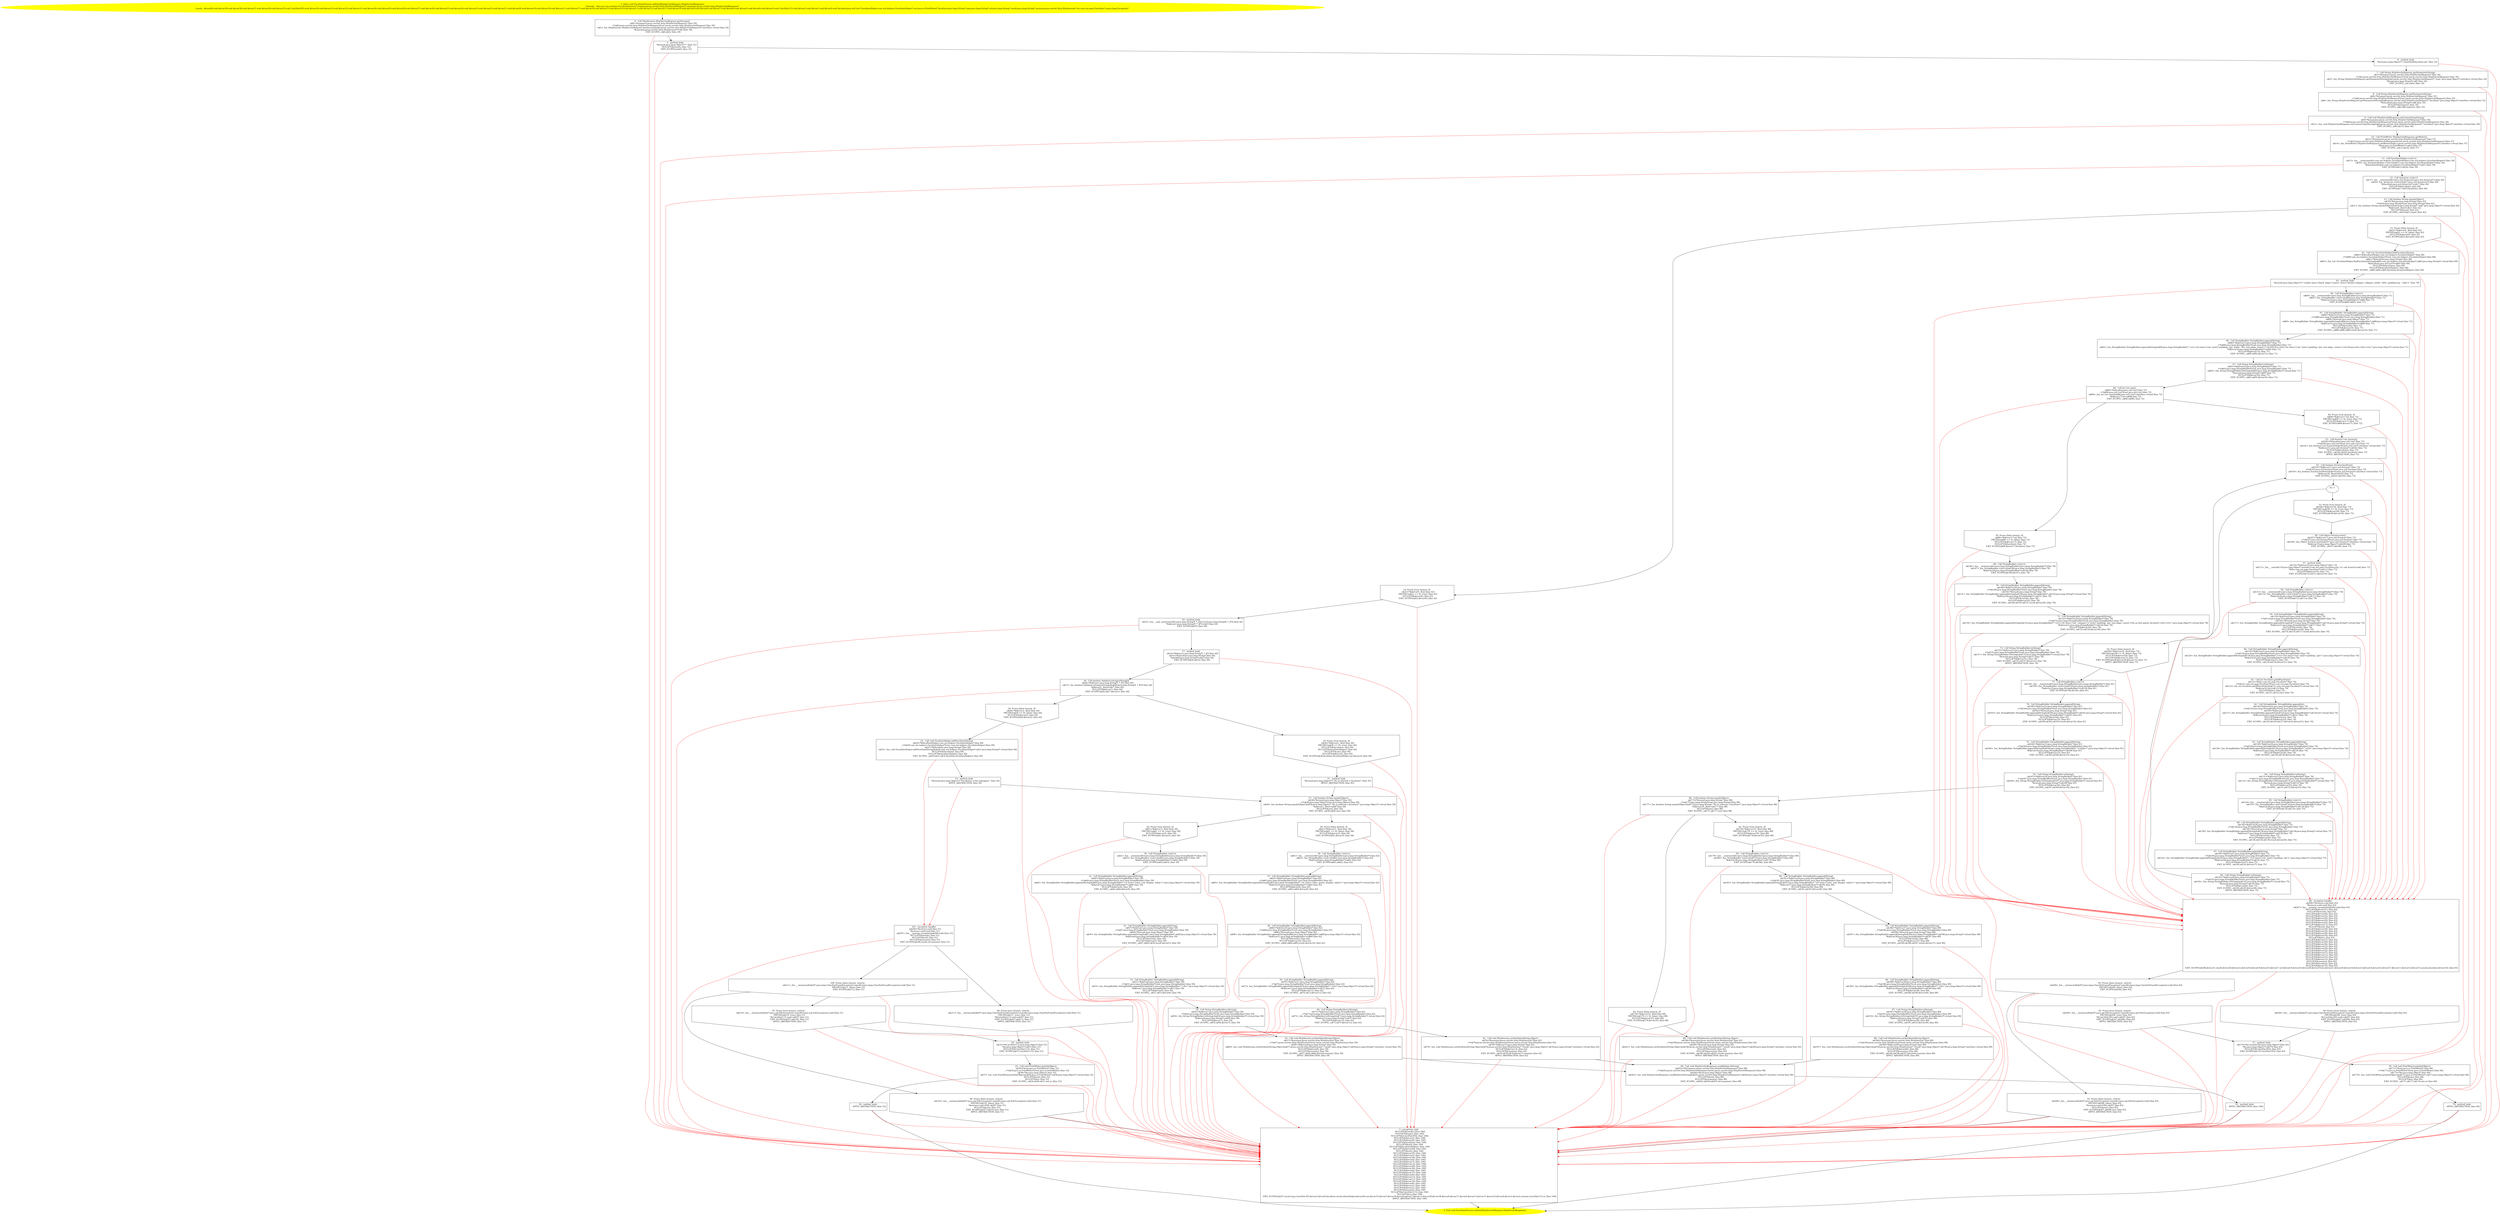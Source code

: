 /* @generated */
digraph cfg {
"com.stn.servlets.FacultateProcess.doPost(javax.servlet.http.HttpServletRequest,javax.servlet.http.Ht.605c2ea95dfb26e9dd1eca7254b8559b_1" [label="1: Start void FacultateProcess.doPost(HttpServletRequest,HttpServletResponse)\nFormals:  this:com.stn.servlets.FacultateProcess* request:javax.servlet.http.HttpServletRequest* response:javax.servlet.http.HttpServletResponse*\nLocals:  $irvar40:void $irvar39:void $irvar38:void $irvar37:void $irvar36:void $irvar35:void CatchVar393:void $irvar34:void $irvar33:void $irvar32:void $irvar31:void $irvar30:void $irvar29:void $irvar28:void $irvar27:void $irvar26:void $irvar25:void $irvar24:void $irvar23:void $irvar22:void $irvar21:void $irvar20:void $irvar19:void $irvar18:void $bcvar11:void $irvar17:void $irvar16:void $irvar15:void $irvar14:void $irvar13:void $irvar12:void $irvar11:void $irvar10:void $irvar9:void $irvar8:void $irvar7:void $irvar6:void $irvar5:void $irvar4:void $irvar3:void CatchVar115:void $irvar2:void $irvar1:void $irvar0:void facultati:java.util.List* facultateHelper:com.stn.helpers.FacultateHelper* out:java.io.PrintWriter* facultate:java.lang.String* type:java.lang.String* url:java.lang.String* result:java.lang.String* session:javax.servlet.http.HttpSession* fac:com.stn.pojo.Facultate* e:java.lang.Exception* \n  " color=yellow style=filled]
	

	 "com.stn.servlets.FacultateProcess.doPost(javax.servlet.http.HttpServletRequest,javax.servlet.http.Ht.605c2ea95dfb26e9dd1eca7254b8559b_1" -> "com.stn.servlets.FacultateProcess.doPost(javax.servlet.http.HttpServletRequest,javax.servlet.http.Ht.605c2ea95dfb26e9dd1eca7254b8559b_4" ;
"com.stn.servlets.FacultateProcess.doPost(javax.servlet.http.HttpServletRequest,javax.servlet.http.Ht.605c2ea95dfb26e9dd1eca7254b8559b_2" [label="2: Exit void FacultateProcess.doPost(HttpServletRequest,HttpServletResponse) \n  " color=yellow style=filled]
	

"com.stn.servlets.FacultateProcess.doPost(javax.servlet.http.HttpServletRequest,javax.servlet.http.Ht.605c2ea95dfb26e9dd1eca7254b8559b_3" [label="3:  exceptions sink \n   NULLIFY(&result); [line 100]\n  NULLIFY(&type); [line 100]\n  NULLIFY(&CatchVar393); [line 100]\n  NULLIFY(&$irvar3); [line 100]\n  NULLIFY(&$irvar9); [line 100]\n  NULLIFY(&facultate); [line 100]\n  NULLIFY(&url); [line 100]\n  NULLIFY(&facultateHelper); [line 100]\n  NULLIFY(&$irvar40); [line 100]\n  NULLIFY(&out); [line 100]\n  NULLIFY(&$irvar35); [line 100]\n  NULLIFY(&$irvar5); [line 100]\n  NULLIFY(&$irvar39); [line 100]\n  NULLIFY(&$irvar4); [line 100]\n  NULLIFY(&$irvar7); [line 100]\n  NULLIFY(&$irvar12); [line 100]\n  NULLIFY(&$irvar36); [line 100]\n  NULLIFY(&$irvar38); [line 100]\n  NULLIFY(&$irvar6); [line 100]\n  NULLIFY(&$irvar37); [line 100]\n  NULLIFY(&$irvar0); [line 100]\n  NULLIFY(&$irvar13); [line 100]\n  NULLIFY(&$irvar11); [line 100]\n  NULLIFY(&$irvar10); [line 100]\n  NULLIFY(&$irvar8); [line 100]\n  NULLIFY(&$irvar1); [line 100]\n  NULLIFY(&$irvar2); [line 100]\n  NULLIFY(&session); [line 100]\n  NULLIFY(&CatchVar115); [line 100]\n  NULLIFY(&e); [line 100]\n  EXIT_SCOPE(n$207,result,type,CatchVar393,$irvar3,$irvar9,facultate,url,facultateHelper,$irvar40,out,$irvar35,$irvar5,$irvar39,$irvar4,$irvar7,$irvar12,$irvar36,$irvar38,$irvar6,$irvar37,$irvar0,$irvar13,$irvar11,$irvar10,$irvar8,$irvar1,$irvar2,session,CatchVar115,e); [line 100]\n  APPLY_ABSTRACTION; [line 100]\n " shape="box"]
	

	 "com.stn.servlets.FacultateProcess.doPost(javax.servlet.http.HttpServletRequest,javax.servlet.http.Ht.605c2ea95dfb26e9dd1eca7254b8559b_3" -> "com.stn.servlets.FacultateProcess.doPost(javax.servlet.http.HttpServletRequest,javax.servlet.http.Ht.605c2ea95dfb26e9dd1eca7254b8559b_2" ;
"com.stn.servlets.FacultateProcess.doPost(javax.servlet.http.HttpServletRequest,javax.servlet.http.Ht.605c2ea95dfb26e9dd1eca7254b8559b_4" [label="4:  Call HttpSession HttpServletRequest.getSession() \n   n$0=*&request:javax.servlet.http.HttpServletRequest* [line 29]\n  _=*n$0:javax.servlet.http.HttpServletRequest*(root javax.servlet.http.HttpServletRequest) [line 29]\n  n$2=_fun_HttpSession HttpServletRequest.getSession()(n$0:javax.servlet.http.HttpServletRequest*) interface virtual [line 29]\n  *&session:javax.servlet.http.HttpSession*=n$2 [line 29]\n  EXIT_SCOPE(_,n$0,n$2); [line 29]\n " shape="box"]
	

	 "com.stn.servlets.FacultateProcess.doPost(javax.servlet.http.HttpServletRequest,javax.servlet.http.Ht.605c2ea95dfb26e9dd1eca7254b8559b_4" -> "com.stn.servlets.FacultateProcess.doPost(javax.servlet.http.HttpServletRequest,javax.servlet.http.Ht.605c2ea95dfb26e9dd1eca7254b8559b_5" ;
	 "com.stn.servlets.FacultateProcess.doPost(javax.servlet.http.HttpServletRequest,javax.servlet.http.Ht.605c2ea95dfb26e9dd1eca7254b8559b_4" -> "com.stn.servlets.FacultateProcess.doPost(javax.servlet.http.HttpServletRequest,javax.servlet.http.Ht.605c2ea95dfb26e9dd1eca7254b8559b_3" [color="red" ];
"com.stn.servlets.FacultateProcess.doPost(javax.servlet.http.HttpServletRequest,javax.servlet.http.Ht.605c2ea95dfb26e9dd1eca7254b8559b_5" [label="5:  method_body \n   *&result:java.lang.Object*=\"\" [line 31]\n  NULLIFY(&result); [line 31]\n  EXIT_SCOPE(result); [line 31]\n " shape="box"]
	

	 "com.stn.servlets.FacultateProcess.doPost(javax.servlet.http.HttpServletRequest,javax.servlet.http.Ht.605c2ea95dfb26e9dd1eca7254b8559b_5" -> "com.stn.servlets.FacultateProcess.doPost(javax.servlet.http.HttpServletRequest,javax.servlet.http.Ht.605c2ea95dfb26e9dd1eca7254b8559b_6" ;
	 "com.stn.servlets.FacultateProcess.doPost(javax.servlet.http.HttpServletRequest,javax.servlet.http.Ht.605c2ea95dfb26e9dd1eca7254b8559b_5" -> "com.stn.servlets.FacultateProcess.doPost(javax.servlet.http.HttpServletRequest,javax.servlet.http.Ht.605c2ea95dfb26e9dd1eca7254b8559b_3" [color="red" ];
"com.stn.servlets.FacultateProcess.doPost(javax.servlet.http.HttpServletRequest,javax.servlet.http.Ht.605c2ea95dfb26e9dd1eca7254b8559b_6" [label="6:  method_body \n   *&url:java.lang.Object*=\"/panel/editfacultati.jsp\" [line 32]\n " shape="box"]
	

	 "com.stn.servlets.FacultateProcess.doPost(javax.servlet.http.HttpServletRequest,javax.servlet.http.Ht.605c2ea95dfb26e9dd1eca7254b8559b_6" -> "com.stn.servlets.FacultateProcess.doPost(javax.servlet.http.HttpServletRequest,javax.servlet.http.Ht.605c2ea95dfb26e9dd1eca7254b8559b_7" ;
	 "com.stn.servlets.FacultateProcess.doPost(javax.servlet.http.HttpServletRequest,javax.servlet.http.Ht.605c2ea95dfb26e9dd1eca7254b8559b_6" -> "com.stn.servlets.FacultateProcess.doPost(javax.servlet.http.HttpServletRequest,javax.servlet.http.Ht.605c2ea95dfb26e9dd1eca7254b8559b_3" [color="red" ];
"com.stn.servlets.FacultateProcess.doPost(javax.servlet.http.HttpServletRequest,javax.servlet.http.Ht.605c2ea95dfb26e9dd1eca7254b8559b_7" [label="7:  Call String HttpServletRequest.getParameter(String) \n   n$3=*&request:javax.servlet.http.HttpServletRequest* [line 34]\n  _=*n$3:javax.servlet.http.HttpServletRequest*(root javax.servlet.http.HttpServletRequest) [line 34]\n  n$5=_fun_String HttpServletRequest.getParameter(String)(n$3:javax.servlet.http.HttpServletRequest*,\"type\":java.lang.Object*) interface virtual [line 34]\n  *&type:java.lang.String*=n$5 [line 34]\n  EXIT_SCOPE(_,n$3,n$5); [line 34]\n " shape="box"]
	

	 "com.stn.servlets.FacultateProcess.doPost(javax.servlet.http.HttpServletRequest,javax.servlet.http.Ht.605c2ea95dfb26e9dd1eca7254b8559b_7" -> "com.stn.servlets.FacultateProcess.doPost(javax.servlet.http.HttpServletRequest,javax.servlet.http.Ht.605c2ea95dfb26e9dd1eca7254b8559b_8" ;
	 "com.stn.servlets.FacultateProcess.doPost(javax.servlet.http.HttpServletRequest,javax.servlet.http.Ht.605c2ea95dfb26e9dd1eca7254b8559b_7" -> "com.stn.servlets.FacultateProcess.doPost(javax.servlet.http.HttpServletRequest,javax.servlet.http.Ht.605c2ea95dfb26e9dd1eca7254b8559b_3" [color="red" ];
"com.stn.servlets.FacultateProcess.doPost(javax.servlet.http.HttpServletRequest,javax.servlet.http.Ht.605c2ea95dfb26e9dd1eca7254b8559b_8" [label="8:  Call String HttpServletRequest.getParameter(String) \n   n$6=*&request:javax.servlet.http.HttpServletRequest* [line 35]\n  _=*n$6:javax.servlet.http.HttpServletRequest*(root javax.servlet.http.HttpServletRequest) [line 35]\n  n$8=_fun_String HttpServletRequest.getParameter(String)(n$6:javax.servlet.http.HttpServletRequest*,\"facultate\":java.lang.Object*) interface virtual [line 35]\n  *&facultate:java.lang.String*=n$8 [line 35]\n  NULLIFY(&request); [line 35]\n  EXIT_SCOPE(_,n$6,n$8,request); [line 35]\n " shape="box"]
	

	 "com.stn.servlets.FacultateProcess.doPost(javax.servlet.http.HttpServletRequest,javax.servlet.http.Ht.605c2ea95dfb26e9dd1eca7254b8559b_8" -> "com.stn.servlets.FacultateProcess.doPost(javax.servlet.http.HttpServletRequest,javax.servlet.http.Ht.605c2ea95dfb26e9dd1eca7254b8559b_9" ;
	 "com.stn.servlets.FacultateProcess.doPost(javax.servlet.http.HttpServletRequest,javax.servlet.http.Ht.605c2ea95dfb26e9dd1eca7254b8559b_8" -> "com.stn.servlets.FacultateProcess.doPost(javax.servlet.http.HttpServletRequest,javax.servlet.http.Ht.605c2ea95dfb26e9dd1eca7254b8559b_3" [color="red" ];
"com.stn.servlets.FacultateProcess.doPost(javax.servlet.http.HttpServletRequest,javax.servlet.http.Ht.605c2ea95dfb26e9dd1eca7254b8559b_9" [label="9:  Call void HttpServletResponse.setContentType(String) \n   n$9=*&response:javax.servlet.http.HttpServletResponse* [line 36]\n  _=*n$9:javax.servlet.http.HttpServletResponse*(root javax.servlet.http.HttpServletResponse) [line 36]\n  n$11=_fun_void HttpServletResponse.setContentType(String)(n$9:javax.servlet.http.HttpServletResponse*,\"text/html\":java.lang.Object*) interface virtual [line 36]\n  EXIT_SCOPE(_,n$9,n$11); [line 36]\n " shape="box"]
	

	 "com.stn.servlets.FacultateProcess.doPost(javax.servlet.http.HttpServletRequest,javax.servlet.http.Ht.605c2ea95dfb26e9dd1eca7254b8559b_9" -> "com.stn.servlets.FacultateProcess.doPost(javax.servlet.http.HttpServletRequest,javax.servlet.http.Ht.605c2ea95dfb26e9dd1eca7254b8559b_10" ;
	 "com.stn.servlets.FacultateProcess.doPost(javax.servlet.http.HttpServletRequest,javax.servlet.http.Ht.605c2ea95dfb26e9dd1eca7254b8559b_9" -> "com.stn.servlets.FacultateProcess.doPost(javax.servlet.http.HttpServletRequest,javax.servlet.http.Ht.605c2ea95dfb26e9dd1eca7254b8559b_3" [color="red" ];
"com.stn.servlets.FacultateProcess.doPost(javax.servlet.http.HttpServletRequest,javax.servlet.http.Ht.605c2ea95dfb26e9dd1eca7254b8559b_10" [label="10:  Call PrintWriter HttpServletResponse.getWriter() \n   n$12=*&response:javax.servlet.http.HttpServletResponse* [line 37]\n  _=*n$12:javax.servlet.http.HttpServletResponse*(root javax.servlet.http.HttpServletResponse) [line 37]\n  n$14=_fun_PrintWriter HttpServletResponse.getWriter()(n$12:javax.servlet.http.HttpServletResponse*) interface virtual [line 37]\n  *&out:java.io.PrintWriter*=n$14 [line 37]\n  EXIT_SCOPE(_,n$12,n$14); [line 37]\n " shape="box"]
	

	 "com.stn.servlets.FacultateProcess.doPost(javax.servlet.http.HttpServletRequest,javax.servlet.http.Ht.605c2ea95dfb26e9dd1eca7254b8559b_10" -> "com.stn.servlets.FacultateProcess.doPost(javax.servlet.http.HttpServletRequest,javax.servlet.http.Ht.605c2ea95dfb26e9dd1eca7254b8559b_11" ;
	 "com.stn.servlets.FacultateProcess.doPost(javax.servlet.http.HttpServletRequest,javax.servlet.http.Ht.605c2ea95dfb26e9dd1eca7254b8559b_10" -> "com.stn.servlets.FacultateProcess.doPost(javax.servlet.http.HttpServletRequest,javax.servlet.http.Ht.605c2ea95dfb26e9dd1eca7254b8559b_3" [color="red" ];
"com.stn.servlets.FacultateProcess.doPost(javax.servlet.http.HttpServletRequest,javax.servlet.http.Ht.605c2ea95dfb26e9dd1eca7254b8559b_11" [label="11:  Call FacultateHelper.<init>() \n   n$15=_fun___new(sizeof(t=com.stn.helpers.FacultateHelper):com.stn.helpers.FacultateHelper*) [line 39]\n  n$16=_fun_FacultateHelper.<init>()(n$15:com.stn.helpers.FacultateHelper*) [line 39]\n  *&facultateHelper:com.stn.helpers.FacultateHelper*=n$15 [line 39]\n  EXIT_SCOPE(n$15,n$16); [line 39]\n " shape="box"]
	

	 "com.stn.servlets.FacultateProcess.doPost(javax.servlet.http.HttpServletRequest,javax.servlet.http.Ht.605c2ea95dfb26e9dd1eca7254b8559b_11" -> "com.stn.servlets.FacultateProcess.doPost(javax.servlet.http.HttpServletRequest,javax.servlet.http.Ht.605c2ea95dfb26e9dd1eca7254b8559b_12" ;
	 "com.stn.servlets.FacultateProcess.doPost(javax.servlet.http.HttpServletRequest,javax.servlet.http.Ht.605c2ea95dfb26e9dd1eca7254b8559b_11" -> "com.stn.servlets.FacultateProcess.doPost(javax.servlet.http.HttpServletRequest,javax.servlet.http.Ht.605c2ea95dfb26e9dd1eca7254b8559b_3" [color="red" ];
"com.stn.servlets.FacultateProcess.doPost(javax.servlet.http.HttpServletRequest,javax.servlet.http.Ht.605c2ea95dfb26e9dd1eca7254b8559b_12" [label="12:  Call ArrayList.<init>() \n   n$17=_fun___new(sizeof(t=java.util.ArrayList):java.util.ArrayList*) [line 40]\n  n$18=_fun_ArrayList.<init>()(n$17:java.util.ArrayList*) [line 40]\n  *&facultati:java.util.ArrayList*=n$17 [line 40]\n  NULLIFY(&facultati); [line 40]\n  EXIT_SCOPE(n$17,n$18,facultati); [line 40]\n " shape="box"]
	

	 "com.stn.servlets.FacultateProcess.doPost(javax.servlet.http.HttpServletRequest,javax.servlet.http.Ht.605c2ea95dfb26e9dd1eca7254b8559b_12" -> "com.stn.servlets.FacultateProcess.doPost(javax.servlet.http.HttpServletRequest,javax.servlet.http.Ht.605c2ea95dfb26e9dd1eca7254b8559b_13" ;
	 "com.stn.servlets.FacultateProcess.doPost(javax.servlet.http.HttpServletRequest,javax.servlet.http.Ht.605c2ea95dfb26e9dd1eca7254b8559b_12" -> "com.stn.servlets.FacultateProcess.doPost(javax.servlet.http.HttpServletRequest,javax.servlet.http.Ht.605c2ea95dfb26e9dd1eca7254b8559b_3" [color="red" ];
"com.stn.servlets.FacultateProcess.doPost(javax.servlet.http.HttpServletRequest,javax.servlet.http.Ht.605c2ea95dfb26e9dd1eca7254b8559b_13" [label="13:  Call boolean String.equals(Object) \n   n$19=*&type:java.lang.String* [line 42]\n  _=*n$19:java.lang.String*(root java.lang.String) [line 42]\n  n$21=_fun_boolean String.equals(Object)(n$19:java.lang.String*,\"add\":java.lang.Object*) virtual [line 42]\n  *&$irvar0:_Bool=n$21 [line 42]\n  NULLIFY(&type); [line 42]\n  EXIT_SCOPE(_,n$19,n$21,type); [line 42]\n " shape="box"]
	

	 "com.stn.servlets.FacultateProcess.doPost(javax.servlet.http.HttpServletRequest,javax.servlet.http.Ht.605c2ea95dfb26e9dd1eca7254b8559b_13" -> "com.stn.servlets.FacultateProcess.doPost(javax.servlet.http.HttpServletRequest,javax.servlet.http.Ht.605c2ea95dfb26e9dd1eca7254b8559b_14" ;
	 "com.stn.servlets.FacultateProcess.doPost(javax.servlet.http.HttpServletRequest,javax.servlet.http.Ht.605c2ea95dfb26e9dd1eca7254b8559b_13" -> "com.stn.servlets.FacultateProcess.doPost(javax.servlet.http.HttpServletRequest,javax.servlet.http.Ht.605c2ea95dfb26e9dd1eca7254b8559b_15" ;
	 "com.stn.servlets.FacultateProcess.doPost(javax.servlet.http.HttpServletRequest,javax.servlet.http.Ht.605c2ea95dfb26e9dd1eca7254b8559b_13" -> "com.stn.servlets.FacultateProcess.doPost(javax.servlet.http.HttpServletRequest,javax.servlet.http.Ht.605c2ea95dfb26e9dd1eca7254b8559b_3" [color="red" ];
"com.stn.servlets.FacultateProcess.doPost(javax.servlet.http.HttpServletRequest,javax.servlet.http.Ht.605c2ea95dfb26e9dd1eca7254b8559b_14" [label="14: Prune (true branch, if) \n   n$22=*&$irvar0:_Bool [line 42]\n  PRUNE(!(n$22 == 0), true); [line 42]\n  NULLIFY(&$irvar0); [line 42]\n  EXIT_SCOPE(n$22,$irvar0); [line 42]\n " shape="invhouse"]
	

	 "com.stn.servlets.FacultateProcess.doPost(javax.servlet.http.HttpServletRequest,javax.servlet.http.Ht.605c2ea95dfb26e9dd1eca7254b8559b_14" -> "com.stn.servlets.FacultateProcess.doPost(javax.servlet.http.HttpServletRequest,javax.servlet.http.Ht.605c2ea95dfb26e9dd1eca7254b8559b_16" ;
	 "com.stn.servlets.FacultateProcess.doPost(javax.servlet.http.HttpServletRequest,javax.servlet.http.Ht.605c2ea95dfb26e9dd1eca7254b8559b_14" -> "com.stn.servlets.FacultateProcess.doPost(javax.servlet.http.HttpServletRequest,javax.servlet.http.Ht.605c2ea95dfb26e9dd1eca7254b8559b_3" [color="red" ];
"com.stn.servlets.FacultateProcess.doPost(javax.servlet.http.HttpServletRequest,javax.servlet.http.Ht.605c2ea95dfb26e9dd1eca7254b8559b_15" [label="15: Prune (false branch, if) \n   n$22=*&$irvar0:_Bool [line 42]\n  PRUNE((n$22 == 0), false); [line 42]\n  NULLIFY(&$irvar0); [line 42]\n  EXIT_SCOPE(n$22,$irvar0); [line 42]\n " shape="invhouse"]
	

	 "com.stn.servlets.FacultateProcess.doPost(javax.servlet.http.HttpServletRequest,javax.servlet.http.Ht.605c2ea95dfb26e9dd1eca7254b8559b_15" -> "com.stn.servlets.FacultateProcess.doPost(javax.servlet.http.HttpServletRequest,javax.servlet.http.Ht.605c2ea95dfb26e9dd1eca7254b8559b_42" ;
	 "com.stn.servlets.FacultateProcess.doPost(javax.servlet.http.HttpServletRequest,javax.servlet.http.Ht.605c2ea95dfb26e9dd1eca7254b8559b_15" -> "com.stn.servlets.FacultateProcess.doPost(javax.servlet.http.HttpServletRequest,javax.servlet.http.Ht.605c2ea95dfb26e9dd1eca7254b8559b_3" [color="red" ];
"com.stn.servlets.FacultateProcess.doPost(javax.servlet.http.HttpServletRequest,javax.servlet.http.Ht.605c2ea95dfb26e9dd1eca7254b8559b_16" [label="16:  method_body \n   n$23=_fun___new_array(sizeof(t=java.lang.String*[_*_];len=[1]):java.lang.String*[_*_](*)) [line 44]\n  *&$irvar1:java.lang.String*[_*_](*)=n$23 [line 44]\n  EXIT_SCOPE(n$23); [line 44]\n " shape="box"]
	

	 "com.stn.servlets.FacultateProcess.doPost(javax.servlet.http.HttpServletRequest,javax.servlet.http.Ht.605c2ea95dfb26e9dd1eca7254b8559b_16" -> "com.stn.servlets.FacultateProcess.doPost(javax.servlet.http.HttpServletRequest,javax.servlet.http.Ht.605c2ea95dfb26e9dd1eca7254b8559b_17" ;
	 "com.stn.servlets.FacultateProcess.doPost(javax.servlet.http.HttpServletRequest,javax.servlet.http.Ht.605c2ea95dfb26e9dd1eca7254b8559b_16" -> "com.stn.servlets.FacultateProcess.doPost(javax.servlet.http.HttpServletRequest,javax.servlet.http.Ht.605c2ea95dfb26e9dd1eca7254b8559b_3" [color="red" ];
"com.stn.servlets.FacultateProcess.doPost(javax.servlet.http.HttpServletRequest,javax.servlet.http.Ht.605c2ea95dfb26e9dd1eca7254b8559b_17" [label="17:  method_body \n   n$24=*&$irvar1:java.lang.String*[_*_](*) [line 44]\n  n$25=*&facultate:java.lang.String* [line 44]\n  *n$24[0]:java.lang.String*=n$25 [line 44]\n  EXIT_SCOPE(n$24,n$25); [line 44]\n " shape="box"]
	

	 "com.stn.servlets.FacultateProcess.doPost(javax.servlet.http.HttpServletRequest,javax.servlet.http.Ht.605c2ea95dfb26e9dd1eca7254b8559b_17" -> "com.stn.servlets.FacultateProcess.doPost(javax.servlet.http.HttpServletRequest,javax.servlet.http.Ht.605c2ea95dfb26e9dd1eca7254b8559b_18" ;
	 "com.stn.servlets.FacultateProcess.doPost(javax.servlet.http.HttpServletRequest,javax.servlet.http.Ht.605c2ea95dfb26e9dd1eca7254b8559b_17" -> "com.stn.servlets.FacultateProcess.doPost(javax.servlet.http.HttpServletRequest,javax.servlet.http.Ht.605c2ea95dfb26e9dd1eca7254b8559b_3" [color="red" ];
"com.stn.servlets.FacultateProcess.doPost(javax.servlet.http.HttpServletRequest,javax.servlet.http.Ht.605c2ea95dfb26e9dd1eca7254b8559b_18" [label="18:  Call boolean Validator.isEmpty(String[]) \n   n$26=*&$irvar1:java.lang.String*[_*_](*) [line 44]\n  n$27=_fun_boolean Validator.isEmpty(String[])(n$26:java.lang.String*[_*_](*)) [line 44]\n  *&$irvar2:_Bool=n$27 [line 44]\n  NULLIFY(&$irvar1); [line 44]\n  EXIT_SCOPE(n$26,n$27,$irvar1); [line 44]\n " shape="box"]
	

	 "com.stn.servlets.FacultateProcess.doPost(javax.servlet.http.HttpServletRequest,javax.servlet.http.Ht.605c2ea95dfb26e9dd1eca7254b8559b_18" -> "com.stn.servlets.FacultateProcess.doPost(javax.servlet.http.HttpServletRequest,javax.servlet.http.Ht.605c2ea95dfb26e9dd1eca7254b8559b_19" ;
	 "com.stn.servlets.FacultateProcess.doPost(javax.servlet.http.HttpServletRequest,javax.servlet.http.Ht.605c2ea95dfb26e9dd1eca7254b8559b_18" -> "com.stn.servlets.FacultateProcess.doPost(javax.servlet.http.HttpServletRequest,javax.servlet.http.Ht.605c2ea95dfb26e9dd1eca7254b8559b_20" ;
	 "com.stn.servlets.FacultateProcess.doPost(javax.servlet.http.HttpServletRequest,javax.servlet.http.Ht.605c2ea95dfb26e9dd1eca7254b8559b_18" -> "com.stn.servlets.FacultateProcess.doPost(javax.servlet.http.HttpServletRequest,javax.servlet.http.Ht.605c2ea95dfb26e9dd1eca7254b8559b_3" [color="red" ];
"com.stn.servlets.FacultateProcess.doPost(javax.servlet.http.HttpServletRequest,javax.servlet.http.Ht.605c2ea95dfb26e9dd1eca7254b8559b_19" [label="19: Prune (true branch, if) \n   n$28=*&$irvar2:_Bool [line 44]\n  PRUNE(!(n$28 == 0), true); [line 44]\n  NULLIFY(&facultate); [line 44]\n  NULLIFY(&facultateHelper); [line 44]\n  NULLIFY(&out); [line 44]\n  NULLIFY(&$irvar2); [line 44]\n  EXIT_SCOPE(n$28,facultate,facultateHelper,out,$irvar2); [line 44]\n " shape="invhouse"]
	

	 "com.stn.servlets.FacultateProcess.doPost(javax.servlet.http.HttpServletRequest,javax.servlet.http.Ht.605c2ea95dfb26e9dd1eca7254b8559b_19" -> "com.stn.servlets.FacultateProcess.doPost(javax.servlet.http.HttpServletRequest,javax.servlet.http.Ht.605c2ea95dfb26e9dd1eca7254b8559b_21" ;
	 "com.stn.servlets.FacultateProcess.doPost(javax.servlet.http.HttpServletRequest,javax.servlet.http.Ht.605c2ea95dfb26e9dd1eca7254b8559b_19" -> "com.stn.servlets.FacultateProcess.doPost(javax.servlet.http.HttpServletRequest,javax.servlet.http.Ht.605c2ea95dfb26e9dd1eca7254b8559b_3" [color="red" ];
"com.stn.servlets.FacultateProcess.doPost(javax.servlet.http.HttpServletRequest,javax.servlet.http.Ht.605c2ea95dfb26e9dd1eca7254b8559b_20" [label="20: Prune (false branch, if) \n   n$28=*&$irvar2:_Bool [line 44]\n  PRUNE((n$28 == 0), false); [line 44]\n  NULLIFY(&$irvar2); [line 44]\n  EXIT_SCOPE(n$28,$irvar2); [line 44]\n " shape="invhouse"]
	

	 "com.stn.servlets.FacultateProcess.doPost(javax.servlet.http.HttpServletRequest,javax.servlet.http.Ht.605c2ea95dfb26e9dd1eca7254b8559b_20" -> "com.stn.servlets.FacultateProcess.doPost(javax.servlet.http.HttpServletRequest,javax.servlet.http.Ht.605c2ea95dfb26e9dd1eca7254b8559b_22" ;
	 "com.stn.servlets.FacultateProcess.doPost(javax.servlet.http.HttpServletRequest,javax.servlet.http.Ht.605c2ea95dfb26e9dd1eca7254b8559b_20" -> "com.stn.servlets.FacultateProcess.doPost(javax.servlet.http.HttpServletRequest,javax.servlet.http.Ht.605c2ea95dfb26e9dd1eca7254b8559b_3" [color="red" ];
"com.stn.servlets.FacultateProcess.doPost(javax.servlet.http.HttpServletRequest,javax.servlet.http.Ht.605c2ea95dfb26e9dd1eca7254b8559b_21" [label="21:  method_body \n   *&result:java.lang.Object*=\"Nu ai selectat o facultate!\" [line 45]\n  APPLY_ABSTRACTION; [line 45]\n " shape="box"]
	

	 "com.stn.servlets.FacultateProcess.doPost(javax.servlet.http.HttpServletRequest,javax.servlet.http.Ht.605c2ea95dfb26e9dd1eca7254b8559b_21" -> "com.stn.servlets.FacultateProcess.doPost(javax.servlet.http.HttpServletRequest,javax.servlet.http.Ht.605c2ea95dfb26e9dd1eca7254b8559b_27" ;
	 "com.stn.servlets.FacultateProcess.doPost(javax.servlet.http.HttpServletRequest,javax.servlet.http.Ht.605c2ea95dfb26e9dd1eca7254b8559b_21" -> "com.stn.servlets.FacultateProcess.doPost(javax.servlet.http.HttpServletRequest,javax.servlet.http.Ht.605c2ea95dfb26e9dd1eca7254b8559b_3" [color="red" ];
"com.stn.servlets.FacultateProcess.doPost(javax.servlet.http.HttpServletRequest,javax.servlet.http.Ht.605c2ea95dfb26e9dd1eca7254b8559b_22" [label="22:  Call void FacultateHelper.addFacultate(String) \n   n$29=*&facultateHelper:com.stn.helpers.FacultateHelper* [line 49]\n  _=*n$29:com.stn.helpers.FacultateHelper*(root com.stn.helpers.FacultateHelper) [line 49]\n  n$31=*&facultate:java.lang.String* [line 49]\n  n$32=_fun_void FacultateHelper.addFacultate(String)(n$29:com.stn.helpers.FacultateHelper*,n$31:java.lang.String*) virtual [line 49]\n  NULLIFY(&facultate); [line 49]\n  NULLIFY(&facultateHelper); [line 49]\n  EXIT_SCOPE(_,n$29,n$31,n$32,facultate,facultateHelper); [line 49]\n " shape="box"]
	

	 "com.stn.servlets.FacultateProcess.doPost(javax.servlet.http.HttpServletRequest,javax.servlet.http.Ht.605c2ea95dfb26e9dd1eca7254b8559b_22" -> "com.stn.servlets.FacultateProcess.doPost(javax.servlet.http.HttpServletRequest,javax.servlet.http.Ht.605c2ea95dfb26e9dd1eca7254b8559b_23" ;
	 "com.stn.servlets.FacultateProcess.doPost(javax.servlet.http.HttpServletRequest,javax.servlet.http.Ht.605c2ea95dfb26e9dd1eca7254b8559b_22" -> "com.stn.servlets.FacultateProcess.doPost(javax.servlet.http.HttpServletRequest,javax.servlet.http.Ht.605c2ea95dfb26e9dd1eca7254b8559b_101" [color="red" ];
"com.stn.servlets.FacultateProcess.doPost(javax.servlet.http.HttpServletRequest,javax.servlet.http.Ht.605c2ea95dfb26e9dd1eca7254b8559b_23" [label="23:  method_body \n   *&result:java.lang.Object*=\"Facultatea a fost adaugata!\" [line 50]\n  APPLY_ABSTRACTION; [line 50]\n " shape="box"]
	

	 "com.stn.servlets.FacultateProcess.doPost(javax.servlet.http.HttpServletRequest,javax.servlet.http.Ht.605c2ea95dfb26e9dd1eca7254b8559b_23" -> "com.stn.servlets.FacultateProcess.doPost(javax.servlet.http.HttpServletRequest,javax.servlet.http.Ht.605c2ea95dfb26e9dd1eca7254b8559b_27" ;
	 "com.stn.servlets.FacultateProcess.doPost(javax.servlet.http.HttpServletRequest,javax.servlet.http.Ht.605c2ea95dfb26e9dd1eca7254b8559b_23" -> "com.stn.servlets.FacultateProcess.doPost(javax.servlet.http.HttpServletRequest,javax.servlet.http.Ht.605c2ea95dfb26e9dd1eca7254b8559b_101" [color="red" ];
"com.stn.servlets.FacultateProcess.doPost(javax.servlet.http.HttpServletRequest,javax.servlet.http.Ht.605c2ea95dfb26e9dd1eca7254b8559b_24" [label="24:  method_body \n   n$33=*&CatchVar115:java.lang.Object* [line 51]\n  *&e:java.lang.Object*=n$33 [line 51]\n  NULLIFY(&CatchVar115); [line 51]\n  EXIT_SCOPE(n$33,CatchVar115); [line 51]\n " shape="box"]
	

	 "com.stn.servlets.FacultateProcess.doPost(javax.servlet.http.HttpServletRequest,javax.servlet.http.Ht.605c2ea95dfb26e9dd1eca7254b8559b_24" -> "com.stn.servlets.FacultateProcess.doPost(javax.servlet.http.HttpServletRequest,javax.servlet.http.Ht.605c2ea95dfb26e9dd1eca7254b8559b_25" ;
	 "com.stn.servlets.FacultateProcess.doPost(javax.servlet.http.HttpServletRequest,javax.servlet.http.Ht.605c2ea95dfb26e9dd1eca7254b8559b_24" -> "com.stn.servlets.FacultateProcess.doPost(javax.servlet.http.HttpServletRequest,javax.servlet.http.Ht.605c2ea95dfb26e9dd1eca7254b8559b_3" [color="red" ];
"com.stn.servlets.FacultateProcess.doPost(javax.servlet.http.HttpServletRequest,javax.servlet.http.Ht.605c2ea95dfb26e9dd1eca7254b8559b_25" [label="25:  Call void PrintWriter.println(Object) \n   n$34=*&out:java.io.PrintWriter* [line 52]\n  _=*n$34:java.io.PrintWriter*(root java.io.PrintWriter) [line 52]\n  n$36=*&e:java.lang.Object* [line 52]\n  n$37=_fun_void PrintWriter.println(Object)(n$34:java.io.PrintWriter*,n$36:java.lang.Object*) virtual [line 52]\n  NULLIFY(&out); [line 52]\n  NULLIFY(&e); [line 52]\n  EXIT_SCOPE(_,n$34,n$36,n$37,out,e); [line 52]\n " shape="box"]
	

	 "com.stn.servlets.FacultateProcess.doPost(javax.servlet.http.HttpServletRequest,javax.servlet.http.Ht.605c2ea95dfb26e9dd1eca7254b8559b_25" -> "com.stn.servlets.FacultateProcess.doPost(javax.servlet.http.HttpServletRequest,javax.servlet.http.Ht.605c2ea95dfb26e9dd1eca7254b8559b_26" ;
	 "com.stn.servlets.FacultateProcess.doPost(javax.servlet.http.HttpServletRequest,javax.servlet.http.Ht.605c2ea95dfb26e9dd1eca7254b8559b_25" -> "com.stn.servlets.FacultateProcess.doPost(javax.servlet.http.HttpServletRequest,javax.servlet.http.Ht.605c2ea95dfb26e9dd1eca7254b8559b_3" [color="red" ];
"com.stn.servlets.FacultateProcess.doPost(javax.servlet.http.HttpServletRequest,javax.servlet.http.Ht.605c2ea95dfb26e9dd1eca7254b8559b_26" [label="26:  method_body \n   APPLY_ABSTRACTION; [line 53]\n " shape="box"]
	

	 "com.stn.servlets.FacultateProcess.doPost(javax.servlet.http.HttpServletRequest,javax.servlet.http.Ht.605c2ea95dfb26e9dd1eca7254b8559b_26" -> "com.stn.servlets.FacultateProcess.doPost(javax.servlet.http.HttpServletRequest,javax.servlet.http.Ht.605c2ea95dfb26e9dd1eca7254b8559b_2" ;
	 "com.stn.servlets.FacultateProcess.doPost(javax.servlet.http.HttpServletRequest,javax.servlet.http.Ht.605c2ea95dfb26e9dd1eca7254b8559b_26" -> "com.stn.servlets.FacultateProcess.doPost(javax.servlet.http.HttpServletRequest,javax.servlet.http.Ht.605c2ea95dfb26e9dd1eca7254b8559b_3" [color="red" ];
"com.stn.servlets.FacultateProcess.doPost(javax.servlet.http.HttpServletRequest,javax.servlet.http.Ht.605c2ea95dfb26e9dd1eca7254b8559b_27" [label="27:  Call boolean String.equals(Object) \n   n$38=*&result:java.lang.Object* [line 58]\n  _=*n$38:java.lang.Object*(root java.lang.Object) [line 58]\n  n$40=_fun_boolean String.equals(Object)(n$38:java.lang.Object*,\"Nu ai selectat o facultate!\":java.lang.Object*) virtual [line 58]\n  *&$irvar3:_Bool=n$40 [line 58]\n  NULLIFY(&out); [line 58]\n  EXIT_SCOPE(_,n$38,n$40,out); [line 58]\n " shape="box"]
	

	 "com.stn.servlets.FacultateProcess.doPost(javax.servlet.http.HttpServletRequest,javax.servlet.http.Ht.605c2ea95dfb26e9dd1eca7254b8559b_27" -> "com.stn.servlets.FacultateProcess.doPost(javax.servlet.http.HttpServletRequest,javax.servlet.http.Ht.605c2ea95dfb26e9dd1eca7254b8559b_28" ;
	 "com.stn.servlets.FacultateProcess.doPost(javax.servlet.http.HttpServletRequest,javax.servlet.http.Ht.605c2ea95dfb26e9dd1eca7254b8559b_27" -> "com.stn.servlets.FacultateProcess.doPost(javax.servlet.http.HttpServletRequest,javax.servlet.http.Ht.605c2ea95dfb26e9dd1eca7254b8559b_29" ;
	 "com.stn.servlets.FacultateProcess.doPost(javax.servlet.http.HttpServletRequest,javax.servlet.http.Ht.605c2ea95dfb26e9dd1eca7254b8559b_27" -> "com.stn.servlets.FacultateProcess.doPost(javax.servlet.http.HttpServletRequest,javax.servlet.http.Ht.605c2ea95dfb26e9dd1eca7254b8559b_3" [color="red" ];
"com.stn.servlets.FacultateProcess.doPost(javax.servlet.http.HttpServletRequest,javax.servlet.http.Ht.605c2ea95dfb26e9dd1eca7254b8559b_28" [label="28: Prune (true branch, if) \n   n$41=*&$irvar3:_Bool [line 58]\n  PRUNE(!(n$41 == 0), true); [line 58]\n  NULLIFY(&$irvar3); [line 58]\n  EXIT_SCOPE(n$41,$irvar3); [line 58]\n " shape="invhouse"]
	

	 "com.stn.servlets.FacultateProcess.doPost(javax.servlet.http.HttpServletRequest,javax.servlet.http.Ht.605c2ea95dfb26e9dd1eca7254b8559b_28" -> "com.stn.servlets.FacultateProcess.doPost(javax.servlet.http.HttpServletRequest,javax.servlet.http.Ht.605c2ea95dfb26e9dd1eca7254b8559b_30" ;
	 "com.stn.servlets.FacultateProcess.doPost(javax.servlet.http.HttpServletRequest,javax.servlet.http.Ht.605c2ea95dfb26e9dd1eca7254b8559b_28" -> "com.stn.servlets.FacultateProcess.doPost(javax.servlet.http.HttpServletRequest,javax.servlet.http.Ht.605c2ea95dfb26e9dd1eca7254b8559b_3" [color="red" ];
"com.stn.servlets.FacultateProcess.doPost(javax.servlet.http.HttpServletRequest,javax.servlet.http.Ht.605c2ea95dfb26e9dd1eca7254b8559b_29" [label="29: Prune (false branch, if) \n   n$41=*&$irvar3:_Bool [line 58]\n  PRUNE((n$41 == 0), false); [line 58]\n  NULLIFY(&$irvar3); [line 58]\n  EXIT_SCOPE(n$41,$irvar3); [line 58]\n " shape="invhouse"]
	

	 "com.stn.servlets.FacultateProcess.doPost(javax.servlet.http.HttpServletRequest,javax.servlet.http.Ht.605c2ea95dfb26e9dd1eca7254b8559b_29" -> "com.stn.servlets.FacultateProcess.doPost(javax.servlet.http.HttpServletRequest,javax.servlet.http.Ht.605c2ea95dfb26e9dd1eca7254b8559b_36" ;
	 "com.stn.servlets.FacultateProcess.doPost(javax.servlet.http.HttpServletRequest,javax.servlet.http.Ht.605c2ea95dfb26e9dd1eca7254b8559b_29" -> "com.stn.servlets.FacultateProcess.doPost(javax.servlet.http.HttpServletRequest,javax.servlet.http.Ht.605c2ea95dfb26e9dd1eca7254b8559b_3" [color="red" ];
"com.stn.servlets.FacultateProcess.doPost(javax.servlet.http.HttpServletRequest,javax.servlet.http.Ht.605c2ea95dfb26e9dd1eca7254b8559b_30" [label="30:  Call StringBuilder.<init>() \n   n$42=_fun___new(sizeof(t=java.lang.StringBuilder):java.lang.StringBuilder*) [line 59]\n  n$43=_fun_StringBuilder.<init>()(n$42:java.lang.StringBuilder*) [line 59]\n  *&$irvar4:java.lang.StringBuilder*=n$42 [line 59]\n  EXIT_SCOPE(n$42,n$43); [line 59]\n " shape="box"]
	

	 "com.stn.servlets.FacultateProcess.doPost(javax.servlet.http.HttpServletRequest,javax.servlet.http.Ht.605c2ea95dfb26e9dd1eca7254b8559b_30" -> "com.stn.servlets.FacultateProcess.doPost(javax.servlet.http.HttpServletRequest,javax.servlet.http.Ht.605c2ea95dfb26e9dd1eca7254b8559b_31" ;
	 "com.stn.servlets.FacultateProcess.doPost(javax.servlet.http.HttpServletRequest,javax.servlet.http.Ht.605c2ea95dfb26e9dd1eca7254b8559b_30" -> "com.stn.servlets.FacultateProcess.doPost(javax.servlet.http.HttpServletRequest,javax.servlet.http.Ht.605c2ea95dfb26e9dd1eca7254b8559b_3" [color="red" ];
"com.stn.servlets.FacultateProcess.doPost(javax.servlet.http.HttpServletRequest,javax.servlet.http.Ht.605c2ea95dfb26e9dd1eca7254b8559b_31" [label="31:  Call StringBuilder StringBuilder.append(String) \n   n$44=*&$irvar4:java.lang.StringBuilder* [line 59]\n  _=*n$44:java.lang.StringBuilder*(root java.lang.StringBuilder) [line 59]\n  n$46=_fun_StringBuilder StringBuilder.append(String)(n$44:java.lang.StringBuilder*,\"<b style='color: red; display: inline'>\":java.lang.Object*) virtual [line 59]\n  *&$irvar5:java.lang.StringBuilder*=n$46 [line 59]\n  NULLIFY(&$irvar4); [line 59]\n  EXIT_SCOPE(_,n$44,n$46,$irvar4); [line 59]\n " shape="box"]
	

	 "com.stn.servlets.FacultateProcess.doPost(javax.servlet.http.HttpServletRequest,javax.servlet.http.Ht.605c2ea95dfb26e9dd1eca7254b8559b_31" -> "com.stn.servlets.FacultateProcess.doPost(javax.servlet.http.HttpServletRequest,javax.servlet.http.Ht.605c2ea95dfb26e9dd1eca7254b8559b_32" ;
	 "com.stn.servlets.FacultateProcess.doPost(javax.servlet.http.HttpServletRequest,javax.servlet.http.Ht.605c2ea95dfb26e9dd1eca7254b8559b_31" -> "com.stn.servlets.FacultateProcess.doPost(javax.servlet.http.HttpServletRequest,javax.servlet.http.Ht.605c2ea95dfb26e9dd1eca7254b8559b_3" [color="red" ];
"com.stn.servlets.FacultateProcess.doPost(javax.servlet.http.HttpServletRequest,javax.servlet.http.Ht.605c2ea95dfb26e9dd1eca7254b8559b_32" [label="32:  Call StringBuilder StringBuilder.append(String) \n   n$47=*&$irvar5:java.lang.StringBuilder* [line 59]\n  _=*n$47:java.lang.StringBuilder*(root java.lang.StringBuilder) [line 59]\n  n$49=*&result:java.lang.Object* [line 59]\n  n$50=_fun_StringBuilder StringBuilder.append(String)(n$47:java.lang.StringBuilder*,n$49:java.lang.Object*) virtual [line 59]\n  *&$irvar6:java.lang.StringBuilder*=n$50 [line 59]\n  NULLIFY(&result); [line 59]\n  NULLIFY(&$irvar5); [line 59]\n  EXIT_SCOPE(_,n$47,n$49,n$50,result,$irvar5); [line 59]\n " shape="box"]
	

	 "com.stn.servlets.FacultateProcess.doPost(javax.servlet.http.HttpServletRequest,javax.servlet.http.Ht.605c2ea95dfb26e9dd1eca7254b8559b_32" -> "com.stn.servlets.FacultateProcess.doPost(javax.servlet.http.HttpServletRequest,javax.servlet.http.Ht.605c2ea95dfb26e9dd1eca7254b8559b_33" ;
	 "com.stn.servlets.FacultateProcess.doPost(javax.servlet.http.HttpServletRequest,javax.servlet.http.Ht.605c2ea95dfb26e9dd1eca7254b8559b_32" -> "com.stn.servlets.FacultateProcess.doPost(javax.servlet.http.HttpServletRequest,javax.servlet.http.Ht.605c2ea95dfb26e9dd1eca7254b8559b_3" [color="red" ];
"com.stn.servlets.FacultateProcess.doPost(javax.servlet.http.HttpServletRequest,javax.servlet.http.Ht.605c2ea95dfb26e9dd1eca7254b8559b_33" [label="33:  Call StringBuilder StringBuilder.append(String) \n   n$51=*&$irvar6:java.lang.StringBuilder* [line 59]\n  _=*n$51:java.lang.StringBuilder*(root java.lang.StringBuilder) [line 59]\n  n$53=_fun_StringBuilder StringBuilder.append(String)(n$51:java.lang.StringBuilder*,\"</b>\":java.lang.Object*) virtual [line 59]\n  *&$irvar7:java.lang.StringBuilder*=n$53 [line 59]\n  NULLIFY(&$irvar6); [line 59]\n  EXIT_SCOPE(_,n$51,n$53,$irvar6); [line 59]\n " shape="box"]
	

	 "com.stn.servlets.FacultateProcess.doPost(javax.servlet.http.HttpServletRequest,javax.servlet.http.Ht.605c2ea95dfb26e9dd1eca7254b8559b_33" -> "com.stn.servlets.FacultateProcess.doPost(javax.servlet.http.HttpServletRequest,javax.servlet.http.Ht.605c2ea95dfb26e9dd1eca7254b8559b_34" ;
	 "com.stn.servlets.FacultateProcess.doPost(javax.servlet.http.HttpServletRequest,javax.servlet.http.Ht.605c2ea95dfb26e9dd1eca7254b8559b_33" -> "com.stn.servlets.FacultateProcess.doPost(javax.servlet.http.HttpServletRequest,javax.servlet.http.Ht.605c2ea95dfb26e9dd1eca7254b8559b_3" [color="red" ];
"com.stn.servlets.FacultateProcess.doPost(javax.servlet.http.HttpServletRequest,javax.servlet.http.Ht.605c2ea95dfb26e9dd1eca7254b8559b_34" [label="34:  Call String StringBuilder.toString() \n   n$54=*&$irvar7:java.lang.StringBuilder* [line 59]\n  _=*n$54:java.lang.StringBuilder*(root java.lang.StringBuilder) [line 59]\n  n$56=_fun_String StringBuilder.toString()(n$54:java.lang.StringBuilder*) virtual [line 59]\n  *&$irvar8:java.lang.String*=n$56 [line 59]\n  NULLIFY(&$irvar7); [line 59]\n  EXIT_SCOPE(_,n$54,n$56,$irvar7); [line 59]\n " shape="box"]
	

	 "com.stn.servlets.FacultateProcess.doPost(javax.servlet.http.HttpServletRequest,javax.servlet.http.Ht.605c2ea95dfb26e9dd1eca7254b8559b_34" -> "com.stn.servlets.FacultateProcess.doPost(javax.servlet.http.HttpServletRequest,javax.servlet.http.Ht.605c2ea95dfb26e9dd1eca7254b8559b_35" ;
	 "com.stn.servlets.FacultateProcess.doPost(javax.servlet.http.HttpServletRequest,javax.servlet.http.Ht.605c2ea95dfb26e9dd1eca7254b8559b_34" -> "com.stn.servlets.FacultateProcess.doPost(javax.servlet.http.HttpServletRequest,javax.servlet.http.Ht.605c2ea95dfb26e9dd1eca7254b8559b_3" [color="red" ];
"com.stn.servlets.FacultateProcess.doPost(javax.servlet.http.HttpServletRequest,javax.servlet.http.Ht.605c2ea95dfb26e9dd1eca7254b8559b_35" [label="35:  Call void HttpSession.setAttribute(String,Object) \n   n$57=*&session:javax.servlet.http.HttpSession* [line 59]\n  _=*n$57:javax.servlet.http.HttpSession*(root javax.servlet.http.HttpSession) [line 59]\n  n$59=*&$irvar8:java.lang.String* [line 59]\n  n$60=_fun_void HttpSession.setAttribute(String,Object)(n$57:javax.servlet.http.HttpSession*,\"result\":java.lang.Object*,n$59:java.lang.String*) interface virtual [line 59]\n  NULLIFY(&$irvar8); [line 59]\n  NULLIFY(&session); [line 59]\n  EXIT_SCOPE(_,n$57,n$59,n$60,$irvar8,session); [line 59]\n  APPLY_ABSTRACTION; [line 59]\n " shape="box"]
	

	 "com.stn.servlets.FacultateProcess.doPost(javax.servlet.http.HttpServletRequest,javax.servlet.http.Ht.605c2ea95dfb26e9dd1eca7254b8559b_35" -> "com.stn.servlets.FacultateProcess.doPost(javax.servlet.http.HttpServletRequest,javax.servlet.http.Ht.605c2ea95dfb26e9dd1eca7254b8559b_90" ;
	 "com.stn.servlets.FacultateProcess.doPost(javax.servlet.http.HttpServletRequest,javax.servlet.http.Ht.605c2ea95dfb26e9dd1eca7254b8559b_35" -> "com.stn.servlets.FacultateProcess.doPost(javax.servlet.http.HttpServletRequest,javax.servlet.http.Ht.605c2ea95dfb26e9dd1eca7254b8559b_3" [color="red" ];
"com.stn.servlets.FacultateProcess.doPost(javax.servlet.http.HttpServletRequest,javax.servlet.http.Ht.605c2ea95dfb26e9dd1eca7254b8559b_36" [label="36:  Call StringBuilder.<init>() \n   n$61=_fun___new(sizeof(t=java.lang.StringBuilder):java.lang.StringBuilder*) [line 62]\n  n$62=_fun_StringBuilder.<init>()(n$61:java.lang.StringBuilder*) [line 62]\n  *&$irvar9:java.lang.StringBuilder*=n$61 [line 62]\n  EXIT_SCOPE(n$61,n$62); [line 62]\n " shape="box"]
	

	 "com.stn.servlets.FacultateProcess.doPost(javax.servlet.http.HttpServletRequest,javax.servlet.http.Ht.605c2ea95dfb26e9dd1eca7254b8559b_36" -> "com.stn.servlets.FacultateProcess.doPost(javax.servlet.http.HttpServletRequest,javax.servlet.http.Ht.605c2ea95dfb26e9dd1eca7254b8559b_37" ;
	 "com.stn.servlets.FacultateProcess.doPost(javax.servlet.http.HttpServletRequest,javax.servlet.http.Ht.605c2ea95dfb26e9dd1eca7254b8559b_36" -> "com.stn.servlets.FacultateProcess.doPost(javax.servlet.http.HttpServletRequest,javax.servlet.http.Ht.605c2ea95dfb26e9dd1eca7254b8559b_3" [color="red" ];
"com.stn.servlets.FacultateProcess.doPost(javax.servlet.http.HttpServletRequest,javax.servlet.http.Ht.605c2ea95dfb26e9dd1eca7254b8559b_37" [label="37:  Call StringBuilder StringBuilder.append(String) \n   n$63=*&$irvar9:java.lang.StringBuilder* [line 62]\n  _=*n$63:java.lang.StringBuilder*(root java.lang.StringBuilder) [line 62]\n  n$65=_fun_StringBuilder StringBuilder.append(String)(n$63:java.lang.StringBuilder*,\"<b style='color: green; display: inline'>\":java.lang.Object*) virtual [line 62]\n  *&$irvar10:java.lang.StringBuilder*=n$65 [line 62]\n  NULLIFY(&$irvar9); [line 62]\n  EXIT_SCOPE(_,n$63,n$65,$irvar9); [line 62]\n " shape="box"]
	

	 "com.stn.servlets.FacultateProcess.doPost(javax.servlet.http.HttpServletRequest,javax.servlet.http.Ht.605c2ea95dfb26e9dd1eca7254b8559b_37" -> "com.stn.servlets.FacultateProcess.doPost(javax.servlet.http.HttpServletRequest,javax.servlet.http.Ht.605c2ea95dfb26e9dd1eca7254b8559b_38" ;
	 "com.stn.servlets.FacultateProcess.doPost(javax.servlet.http.HttpServletRequest,javax.servlet.http.Ht.605c2ea95dfb26e9dd1eca7254b8559b_37" -> "com.stn.servlets.FacultateProcess.doPost(javax.servlet.http.HttpServletRequest,javax.servlet.http.Ht.605c2ea95dfb26e9dd1eca7254b8559b_3" [color="red" ];
"com.stn.servlets.FacultateProcess.doPost(javax.servlet.http.HttpServletRequest,javax.servlet.http.Ht.605c2ea95dfb26e9dd1eca7254b8559b_38" [label="38:  Call StringBuilder StringBuilder.append(String) \n   n$66=*&$irvar10:java.lang.StringBuilder* [line 62]\n  _=*n$66:java.lang.StringBuilder*(root java.lang.StringBuilder) [line 62]\n  n$68=*&result:java.lang.Object* [line 62]\n  n$69=_fun_StringBuilder StringBuilder.append(String)(n$66:java.lang.StringBuilder*,n$68:java.lang.Object*) virtual [line 62]\n  *&$irvar11:java.lang.StringBuilder*=n$69 [line 62]\n  NULLIFY(&result); [line 62]\n  NULLIFY(&$irvar10); [line 62]\n  EXIT_SCOPE(_,n$66,n$68,n$69,result,$irvar10); [line 62]\n " shape="box"]
	

	 "com.stn.servlets.FacultateProcess.doPost(javax.servlet.http.HttpServletRequest,javax.servlet.http.Ht.605c2ea95dfb26e9dd1eca7254b8559b_38" -> "com.stn.servlets.FacultateProcess.doPost(javax.servlet.http.HttpServletRequest,javax.servlet.http.Ht.605c2ea95dfb26e9dd1eca7254b8559b_39" ;
	 "com.stn.servlets.FacultateProcess.doPost(javax.servlet.http.HttpServletRequest,javax.servlet.http.Ht.605c2ea95dfb26e9dd1eca7254b8559b_38" -> "com.stn.servlets.FacultateProcess.doPost(javax.servlet.http.HttpServletRequest,javax.servlet.http.Ht.605c2ea95dfb26e9dd1eca7254b8559b_3" [color="red" ];
"com.stn.servlets.FacultateProcess.doPost(javax.servlet.http.HttpServletRequest,javax.servlet.http.Ht.605c2ea95dfb26e9dd1eca7254b8559b_39" [label="39:  Call StringBuilder StringBuilder.append(String) \n   n$70=*&$irvar11:java.lang.StringBuilder* [line 62]\n  _=*n$70:java.lang.StringBuilder*(root java.lang.StringBuilder) [line 62]\n  n$72=_fun_StringBuilder StringBuilder.append(String)(n$70:java.lang.StringBuilder*,\"</b>\":java.lang.Object*) virtual [line 62]\n  *&$irvar12:java.lang.StringBuilder*=n$72 [line 62]\n  NULLIFY(&$irvar11); [line 62]\n  EXIT_SCOPE(_,n$70,n$72,$irvar11); [line 62]\n " shape="box"]
	

	 "com.stn.servlets.FacultateProcess.doPost(javax.servlet.http.HttpServletRequest,javax.servlet.http.Ht.605c2ea95dfb26e9dd1eca7254b8559b_39" -> "com.stn.servlets.FacultateProcess.doPost(javax.servlet.http.HttpServletRequest,javax.servlet.http.Ht.605c2ea95dfb26e9dd1eca7254b8559b_40" ;
	 "com.stn.servlets.FacultateProcess.doPost(javax.servlet.http.HttpServletRequest,javax.servlet.http.Ht.605c2ea95dfb26e9dd1eca7254b8559b_39" -> "com.stn.servlets.FacultateProcess.doPost(javax.servlet.http.HttpServletRequest,javax.servlet.http.Ht.605c2ea95dfb26e9dd1eca7254b8559b_3" [color="red" ];
"com.stn.servlets.FacultateProcess.doPost(javax.servlet.http.HttpServletRequest,javax.servlet.http.Ht.605c2ea95dfb26e9dd1eca7254b8559b_40" [label="40:  Call String StringBuilder.toString() \n   n$73=*&$irvar12:java.lang.StringBuilder* [line 62]\n  _=*n$73:java.lang.StringBuilder*(root java.lang.StringBuilder) [line 62]\n  n$75=_fun_String StringBuilder.toString()(n$73:java.lang.StringBuilder*) virtual [line 62]\n  *&$irvar13:java.lang.String*=n$75 [line 62]\n  NULLIFY(&$irvar12); [line 62]\n  EXIT_SCOPE(_,n$73,n$75,$irvar12); [line 62]\n " shape="box"]
	

	 "com.stn.servlets.FacultateProcess.doPost(javax.servlet.http.HttpServletRequest,javax.servlet.http.Ht.605c2ea95dfb26e9dd1eca7254b8559b_40" -> "com.stn.servlets.FacultateProcess.doPost(javax.servlet.http.HttpServletRequest,javax.servlet.http.Ht.605c2ea95dfb26e9dd1eca7254b8559b_41" ;
	 "com.stn.servlets.FacultateProcess.doPost(javax.servlet.http.HttpServletRequest,javax.servlet.http.Ht.605c2ea95dfb26e9dd1eca7254b8559b_40" -> "com.stn.servlets.FacultateProcess.doPost(javax.servlet.http.HttpServletRequest,javax.servlet.http.Ht.605c2ea95dfb26e9dd1eca7254b8559b_3" [color="red" ];
"com.stn.servlets.FacultateProcess.doPost(javax.servlet.http.HttpServletRequest,javax.servlet.http.Ht.605c2ea95dfb26e9dd1eca7254b8559b_41" [label="41:  Call void HttpSession.setAttribute(String,Object) \n   n$76=*&session:javax.servlet.http.HttpSession* [line 62]\n  _=*n$76:javax.servlet.http.HttpSession*(root javax.servlet.http.HttpSession) [line 62]\n  n$78=*&$irvar13:java.lang.String* [line 62]\n  n$79=_fun_void HttpSession.setAttribute(String,Object)(n$76:javax.servlet.http.HttpSession*,\"result\":java.lang.Object*,n$78:java.lang.String*) interface virtual [line 62]\n  NULLIFY(&$irvar13); [line 62]\n  NULLIFY(&session); [line 62]\n  EXIT_SCOPE(_,n$76,n$78,n$79,$irvar13,session); [line 62]\n  APPLY_ABSTRACTION; [line 62]\n " shape="box"]
	

	 "com.stn.servlets.FacultateProcess.doPost(javax.servlet.http.HttpServletRequest,javax.servlet.http.Ht.605c2ea95dfb26e9dd1eca7254b8559b_41" -> "com.stn.servlets.FacultateProcess.doPost(javax.servlet.http.HttpServletRequest,javax.servlet.http.Ht.605c2ea95dfb26e9dd1eca7254b8559b_90" ;
	 "com.stn.servlets.FacultateProcess.doPost(javax.servlet.http.HttpServletRequest,javax.servlet.http.Ht.605c2ea95dfb26e9dd1eca7254b8559b_41" -> "com.stn.servlets.FacultateProcess.doPost(javax.servlet.http.HttpServletRequest,javax.servlet.http.Ht.605c2ea95dfb26e9dd1eca7254b8559b_3" [color="red" ];
"com.stn.servlets.FacultateProcess.doPost(javax.servlet.http.HttpServletRequest,javax.servlet.http.Ht.605c2ea95dfb26e9dd1eca7254b8559b_42" [label="42:  Call List FacultateHelper.findFacultate(String) \n   n$80=*&facultateHelper:com.stn.helpers.FacultateHelper* [line 68]\n  _=*n$80:com.stn.helpers.FacultateHelper*(root com.stn.helpers.FacultateHelper) [line 68]\n  n$82=*&facultate:java.lang.String* [line 68]\n  n$83=_fun_List FacultateHelper.findFacultate(String)(n$80:com.stn.helpers.FacultateHelper*,n$82:java.lang.String*) virtual [line 68]\n  *&facultati:java.util.List*=n$83 [line 68]\n  NULLIFY(&facultate); [line 68]\n  NULLIFY(&facultateHelper); [line 68]\n  EXIT_SCOPE(_,n$80,n$82,n$83,facultate,facultateHelper); [line 68]\n " shape="box"]
	

	 "com.stn.servlets.FacultateProcess.doPost(javax.servlet.http.HttpServletRequest,javax.servlet.http.Ht.605c2ea95dfb26e9dd1eca7254b8559b_42" -> "com.stn.servlets.FacultateProcess.doPost(javax.servlet.http.HttpServletRequest,javax.servlet.http.Ht.605c2ea95dfb26e9dd1eca7254b8559b_43" ;
	 "com.stn.servlets.FacultateProcess.doPost(javax.servlet.http.HttpServletRequest,javax.servlet.http.Ht.605c2ea95dfb26e9dd1eca7254b8559b_42" -> "com.stn.servlets.FacultateProcess.doPost(javax.servlet.http.HttpServletRequest,javax.servlet.http.Ht.605c2ea95dfb26e9dd1eca7254b8559b_96" [color="red" ];
"com.stn.servlets.FacultateProcess.doPost(javax.servlet.http.HttpServletRequest,javax.servlet.http.Ht.605c2ea95dfb26e9dd1eca7254b8559b_43" [label="43:  method_body \n   *&result:java.lang.Object*=\"<table class='black' align='center' style='border-collapse: collapse; width : 60%; padding-top : 10pt'>\" [line 70]\n " shape="box"]
	

	 "com.stn.servlets.FacultateProcess.doPost(javax.servlet.http.HttpServletRequest,javax.servlet.http.Ht.605c2ea95dfb26e9dd1eca7254b8559b_43" -> "com.stn.servlets.FacultateProcess.doPost(javax.servlet.http.HttpServletRequest,javax.servlet.http.Ht.605c2ea95dfb26e9dd1eca7254b8559b_44" ;
	 "com.stn.servlets.FacultateProcess.doPost(javax.servlet.http.HttpServletRequest,javax.servlet.http.Ht.605c2ea95dfb26e9dd1eca7254b8559b_43" -> "com.stn.servlets.FacultateProcess.doPost(javax.servlet.http.HttpServletRequest,javax.servlet.http.Ht.605c2ea95dfb26e9dd1eca7254b8559b_96" [color="red" ];
"com.stn.servlets.FacultateProcess.doPost(javax.servlet.http.HttpServletRequest,javax.servlet.http.Ht.605c2ea95dfb26e9dd1eca7254b8559b_44" [label="44:  Call StringBuilder.<init>() \n   n$84=_fun___new(sizeof(t=java.lang.StringBuilder):java.lang.StringBuilder*) [line 71]\n  n$85=_fun_StringBuilder.<init>()(n$84:java.lang.StringBuilder*) [line 71]\n  *&$irvar14:java.lang.StringBuilder*=n$84 [line 71]\n  EXIT_SCOPE(n$84,n$85); [line 71]\n " shape="box"]
	

	 "com.stn.servlets.FacultateProcess.doPost(javax.servlet.http.HttpServletRequest,javax.servlet.http.Ht.605c2ea95dfb26e9dd1eca7254b8559b_44" -> "com.stn.servlets.FacultateProcess.doPost(javax.servlet.http.HttpServletRequest,javax.servlet.http.Ht.605c2ea95dfb26e9dd1eca7254b8559b_45" ;
	 "com.stn.servlets.FacultateProcess.doPost(javax.servlet.http.HttpServletRequest,javax.servlet.http.Ht.605c2ea95dfb26e9dd1eca7254b8559b_44" -> "com.stn.servlets.FacultateProcess.doPost(javax.servlet.http.HttpServletRequest,javax.servlet.http.Ht.605c2ea95dfb26e9dd1eca7254b8559b_96" [color="red" ];
"com.stn.servlets.FacultateProcess.doPost(javax.servlet.http.HttpServletRequest,javax.servlet.http.Ht.605c2ea95dfb26e9dd1eca7254b8559b_45" [label="45:  Call StringBuilder StringBuilder.append(String) \n   n$86=*&$irvar14:java.lang.StringBuilder* [line 71]\n  _=*n$86:java.lang.StringBuilder*(root java.lang.StringBuilder) [line 71]\n  n$88=*&result:java.lang.Object* [line 71]\n  n$89=_fun_StringBuilder StringBuilder.append(String)(n$86:java.lang.StringBuilder*,n$88:java.lang.Object*) virtual [line 71]\n  *&$irvar15:java.lang.StringBuilder*=n$89 [line 71]\n  NULLIFY(&result); [line 71]\n  NULLIFY(&$irvar14); [line 71]\n  EXIT_SCOPE(_,n$86,n$88,n$89,result,$irvar14); [line 71]\n " shape="box"]
	

	 "com.stn.servlets.FacultateProcess.doPost(javax.servlet.http.HttpServletRequest,javax.servlet.http.Ht.605c2ea95dfb26e9dd1eca7254b8559b_45" -> "com.stn.servlets.FacultateProcess.doPost(javax.servlet.http.HttpServletRequest,javax.servlet.http.Ht.605c2ea95dfb26e9dd1eca7254b8559b_46" ;
	 "com.stn.servlets.FacultateProcess.doPost(javax.servlet.http.HttpServletRequest,javax.servlet.http.Ht.605c2ea95dfb26e9dd1eca7254b8559b_45" -> "com.stn.servlets.FacultateProcess.doPost(javax.servlet.http.HttpServletRequest,javax.servlet.http.Ht.605c2ea95dfb26e9dd1eca7254b8559b_96" [color="red" ];
"com.stn.servlets.FacultateProcess.doPost(javax.servlet.http.HttpServletRequest,javax.servlet.http.Ht.605c2ea95dfb26e9dd1eca7254b8559b_46" [label="46:  Call StringBuilder StringBuilder.append(String) \n   n$90=*&$irvar15:java.lang.StringBuilder* [line 71]\n  _=*n$90:java.lang.StringBuilder*(root java.lang.StringBuilder) [line 71]\n  n$92=_fun_StringBuilder StringBuilder.append(String)(n$90:java.lang.StringBuilder*,\"<tr><td class='row' style='padding: 2pt; width : 8%; text-align: center'><b>Id</b></td><td class='row' style='padding: 2pt; text-align: center'><b>Nume</b></td></tr>\":java.lang.Object*) virtual [line 71]\n  *&$irvar16:java.lang.StringBuilder*=n$92 [line 71]\n  NULLIFY(&$irvar15); [line 71]\n  EXIT_SCOPE(_,n$90,n$92,$irvar15); [line 71]\n " shape="box"]
	

	 "com.stn.servlets.FacultateProcess.doPost(javax.servlet.http.HttpServletRequest,javax.servlet.http.Ht.605c2ea95dfb26e9dd1eca7254b8559b_46" -> "com.stn.servlets.FacultateProcess.doPost(javax.servlet.http.HttpServletRequest,javax.servlet.http.Ht.605c2ea95dfb26e9dd1eca7254b8559b_47" ;
	 "com.stn.servlets.FacultateProcess.doPost(javax.servlet.http.HttpServletRequest,javax.servlet.http.Ht.605c2ea95dfb26e9dd1eca7254b8559b_46" -> "com.stn.servlets.FacultateProcess.doPost(javax.servlet.http.HttpServletRequest,javax.servlet.http.Ht.605c2ea95dfb26e9dd1eca7254b8559b_96" [color="red" ];
"com.stn.servlets.FacultateProcess.doPost(javax.servlet.http.HttpServletRequest,javax.servlet.http.Ht.605c2ea95dfb26e9dd1eca7254b8559b_47" [label="47:  Call String StringBuilder.toString() \n   n$93=*&$irvar16:java.lang.StringBuilder* [line 71]\n  _=*n$93:java.lang.StringBuilder*(root java.lang.StringBuilder) [line 71]\n  n$95=_fun_String StringBuilder.toString()(n$93:java.lang.StringBuilder*) virtual [line 71]\n  *&result:java.lang.String*=n$95 [line 71]\n  NULLIFY(&$irvar16); [line 71]\n  EXIT_SCOPE(_,n$93,n$95,$irvar16); [line 71]\n " shape="box"]
	

	 "com.stn.servlets.FacultateProcess.doPost(javax.servlet.http.HttpServletRequest,javax.servlet.http.Ht.605c2ea95dfb26e9dd1eca7254b8559b_47" -> "com.stn.servlets.FacultateProcess.doPost(javax.servlet.http.HttpServletRequest,javax.servlet.http.Ht.605c2ea95dfb26e9dd1eca7254b8559b_48" ;
	 "com.stn.servlets.FacultateProcess.doPost(javax.servlet.http.HttpServletRequest,javax.servlet.http.Ht.605c2ea95dfb26e9dd1eca7254b8559b_47" -> "com.stn.servlets.FacultateProcess.doPost(javax.servlet.http.HttpServletRequest,javax.servlet.http.Ht.605c2ea95dfb26e9dd1eca7254b8559b_96" [color="red" ];
"com.stn.servlets.FacultateProcess.doPost(javax.servlet.http.HttpServletRequest,javax.servlet.http.Ht.605c2ea95dfb26e9dd1eca7254b8559b_48" [label="48:  Call int List.size() \n   n$96=*&facultati:java.util.List* [line 72]\n  _=*n$96:java.util.List*(root java.util.List) [line 72]\n  n$98=_fun_int List.size()(n$96:java.util.List*) interface virtual [line 72]\n  *&$irvar17:int=n$98 [line 72]\n  EXIT_SCOPE(_,n$96,n$98); [line 72]\n " shape="box"]
	

	 "com.stn.servlets.FacultateProcess.doPost(javax.servlet.http.HttpServletRequest,javax.servlet.http.Ht.605c2ea95dfb26e9dd1eca7254b8559b_48" -> "com.stn.servlets.FacultateProcess.doPost(javax.servlet.http.HttpServletRequest,javax.servlet.http.Ht.605c2ea95dfb26e9dd1eca7254b8559b_49" ;
	 "com.stn.servlets.FacultateProcess.doPost(javax.servlet.http.HttpServletRequest,javax.servlet.http.Ht.605c2ea95dfb26e9dd1eca7254b8559b_48" -> "com.stn.servlets.FacultateProcess.doPost(javax.servlet.http.HttpServletRequest,javax.servlet.http.Ht.605c2ea95dfb26e9dd1eca7254b8559b_50" ;
	 "com.stn.servlets.FacultateProcess.doPost(javax.servlet.http.HttpServletRequest,javax.servlet.http.Ht.605c2ea95dfb26e9dd1eca7254b8559b_48" -> "com.stn.servlets.FacultateProcess.doPost(javax.servlet.http.HttpServletRequest,javax.servlet.http.Ht.605c2ea95dfb26e9dd1eca7254b8559b_96" [color="red" ];
"com.stn.servlets.FacultateProcess.doPost(javax.servlet.http.HttpServletRequest,javax.servlet.http.Ht.605c2ea95dfb26e9dd1eca7254b8559b_49" [label="49: Prune (true branch, if) \n   n$99=*&$irvar17:int [line 72]\n  PRUNE(!(n$99 <= 0), true); [line 72]\n  NULLIFY(&$irvar17); [line 72]\n  EXIT_SCOPE(n$99,$irvar17); [line 72]\n " shape="invhouse"]
	

	 "com.stn.servlets.FacultateProcess.doPost(javax.servlet.http.HttpServletRequest,javax.servlet.http.Ht.605c2ea95dfb26e9dd1eca7254b8559b_49" -> "com.stn.servlets.FacultateProcess.doPost(javax.servlet.http.HttpServletRequest,javax.servlet.http.Ht.605c2ea95dfb26e9dd1eca7254b8559b_51" ;
	 "com.stn.servlets.FacultateProcess.doPost(javax.servlet.http.HttpServletRequest,javax.servlet.http.Ht.605c2ea95dfb26e9dd1eca7254b8559b_49" -> "com.stn.servlets.FacultateProcess.doPost(javax.servlet.http.HttpServletRequest,javax.servlet.http.Ht.605c2ea95dfb26e9dd1eca7254b8559b_96" [color="red" ];
"com.stn.servlets.FacultateProcess.doPost(javax.servlet.http.HttpServletRequest,javax.servlet.http.Ht.605c2ea95dfb26e9dd1eca7254b8559b_50" [label="50: Prune (false branch, if) \n   n$99=*&$irvar17:int [line 72]\n  PRUNE((n$99 <= 0), false); [line 72]\n  NULLIFY(&$irvar17); [line 72]\n  NULLIFY(&facultati); [line 72]\n  EXIT_SCOPE(n$99,$irvar17,facultati); [line 72]\n " shape="invhouse"]
	

	 "com.stn.servlets.FacultateProcess.doPost(javax.servlet.http.HttpServletRequest,javax.servlet.http.Ht.605c2ea95dfb26e9dd1eca7254b8559b_50" -> "com.stn.servlets.FacultateProcess.doPost(javax.servlet.http.HttpServletRequest,javax.servlet.http.Ht.605c2ea95dfb26e9dd1eca7254b8559b_69" ;
	 "com.stn.servlets.FacultateProcess.doPost(javax.servlet.http.HttpServletRequest,javax.servlet.http.Ht.605c2ea95dfb26e9dd1eca7254b8559b_50" -> "com.stn.servlets.FacultateProcess.doPost(javax.servlet.http.HttpServletRequest,javax.servlet.http.Ht.605c2ea95dfb26e9dd1eca7254b8559b_96" [color="red" ];
"com.stn.servlets.FacultateProcess.doPost(javax.servlet.http.HttpServletRequest,javax.servlet.http.Ht.605c2ea95dfb26e9dd1eca7254b8559b_51" [label="51:  Call Iterator List.iterator() \n   n$100=*&facultati:java.util.List* [line 73]\n  _=*n$100:java.util.List*(root java.util.List) [line 73]\n  n$102=_fun_Iterator List.iterator()(n$100:java.util.List*) interface virtual [line 73]\n  *&$bcvar11:java.util.Iterator*=n$102 [line 73]\n  NULLIFY(&facultati); [line 73]\n  EXIT_SCOPE(_,n$100,n$102,facultati); [line 73]\n  APPLY_ABSTRACTION; [line 73]\n " shape="box"]
	

	 "com.stn.servlets.FacultateProcess.doPost(javax.servlet.http.HttpServletRequest,javax.servlet.http.Ht.605c2ea95dfb26e9dd1eca7254b8559b_51" -> "com.stn.servlets.FacultateProcess.doPost(javax.servlet.http.HttpServletRequest,javax.servlet.http.Ht.605c2ea95dfb26e9dd1eca7254b8559b_52" ;
	 "com.stn.servlets.FacultateProcess.doPost(javax.servlet.http.HttpServletRequest,javax.servlet.http.Ht.605c2ea95dfb26e9dd1eca7254b8559b_51" -> "com.stn.servlets.FacultateProcess.doPost(javax.servlet.http.HttpServletRequest,javax.servlet.http.Ht.605c2ea95dfb26e9dd1eca7254b8559b_96" [color="red" ];
"com.stn.servlets.FacultateProcess.doPost(javax.servlet.http.HttpServletRequest,javax.servlet.http.Ht.605c2ea95dfb26e9dd1eca7254b8559b_52" [label="52:  Call boolean Iterator.hasNext() \n   n$103=*&$bcvar11:java.util.Iterator* [line 73]\n  _=*n$103:java.util.Iterator*(root java.util.Iterator) [line 73]\n  n$105=_fun_boolean Iterator.hasNext()(n$103:java.util.Iterator*) interface virtual [line 73]\n  *&$irvar18:_Bool=n$105 [line 73]\n  EXIT_SCOPE(_,n$103,n$105); [line 73]\n " shape="box"]
	

	 "com.stn.servlets.FacultateProcess.doPost(javax.servlet.http.HttpServletRequest,javax.servlet.http.Ht.605c2ea95dfb26e9dd1eca7254b8559b_52" -> "com.stn.servlets.FacultateProcess.doPost(javax.servlet.http.HttpServletRequest,javax.servlet.http.Ht.605c2ea95dfb26e9dd1eca7254b8559b_55" ;
	 "com.stn.servlets.FacultateProcess.doPost(javax.servlet.http.HttpServletRequest,javax.servlet.http.Ht.605c2ea95dfb26e9dd1eca7254b8559b_52" -> "com.stn.servlets.FacultateProcess.doPost(javax.servlet.http.HttpServletRequest,javax.servlet.http.Ht.605c2ea95dfb26e9dd1eca7254b8559b_96" [color="red" ];
"com.stn.servlets.FacultateProcess.doPost(javax.servlet.http.HttpServletRequest,javax.servlet.http.Ht.605c2ea95dfb26e9dd1eca7254b8559b_53" [label="53: Prune (true branch, if) \n   n$106=*&$irvar18:_Bool [line 73]\n  PRUNE(!(n$106 == 0), true); [line 73]\n  NULLIFY(&$irvar18); [line 73]\n  EXIT_SCOPE(n$106,$irvar18); [line 73]\n " shape="invhouse"]
	

	 "com.stn.servlets.FacultateProcess.doPost(javax.servlet.http.HttpServletRequest,javax.servlet.http.Ht.605c2ea95dfb26e9dd1eca7254b8559b_53" -> "com.stn.servlets.FacultateProcess.doPost(javax.servlet.http.HttpServletRequest,javax.servlet.http.Ht.605c2ea95dfb26e9dd1eca7254b8559b_56" ;
	 "com.stn.servlets.FacultateProcess.doPost(javax.servlet.http.HttpServletRequest,javax.servlet.http.Ht.605c2ea95dfb26e9dd1eca7254b8559b_53" -> "com.stn.servlets.FacultateProcess.doPost(javax.servlet.http.HttpServletRequest,javax.servlet.http.Ht.605c2ea95dfb26e9dd1eca7254b8559b_96" [color="red" ];
"com.stn.servlets.FacultateProcess.doPost(javax.servlet.http.HttpServletRequest,javax.servlet.http.Ht.605c2ea95dfb26e9dd1eca7254b8559b_54" [label="54: Prune (false branch, if) \n   n$106=*&$irvar18:_Bool [line 73]\n  PRUNE((n$106 == 0), false); [line 73]\n  NULLIFY(&$irvar18); [line 73]\n  NULLIFY(&$bcvar11); [line 73]\n  EXIT_SCOPE(n$106,$irvar18,$bcvar11); [line 73]\n  APPLY_ABSTRACTION; [line 73]\n " shape="invhouse"]
	

	 "com.stn.servlets.FacultateProcess.doPost(javax.servlet.http.HttpServletRequest,javax.servlet.http.Ht.605c2ea95dfb26e9dd1eca7254b8559b_54" -> "com.stn.servlets.FacultateProcess.doPost(javax.servlet.http.HttpServletRequest,javax.servlet.http.Ht.605c2ea95dfb26e9dd1eca7254b8559b_73" ;
	 "com.stn.servlets.FacultateProcess.doPost(javax.servlet.http.HttpServletRequest,javax.servlet.http.Ht.605c2ea95dfb26e9dd1eca7254b8559b_54" -> "com.stn.servlets.FacultateProcess.doPost(javax.servlet.http.HttpServletRequest,javax.servlet.http.Ht.605c2ea95dfb26e9dd1eca7254b8559b_96" [color="red" ];
"com.stn.servlets.FacultateProcess.doPost(javax.servlet.http.HttpServletRequest,javax.servlet.http.Ht.605c2ea95dfb26e9dd1eca7254b8559b_55" [label="55: + \n  " ]
	

	 "com.stn.servlets.FacultateProcess.doPost(javax.servlet.http.HttpServletRequest,javax.servlet.http.Ht.605c2ea95dfb26e9dd1eca7254b8559b_55" -> "com.stn.servlets.FacultateProcess.doPost(javax.servlet.http.HttpServletRequest,javax.servlet.http.Ht.605c2ea95dfb26e9dd1eca7254b8559b_53" ;
	 "com.stn.servlets.FacultateProcess.doPost(javax.servlet.http.HttpServletRequest,javax.servlet.http.Ht.605c2ea95dfb26e9dd1eca7254b8559b_55" -> "com.stn.servlets.FacultateProcess.doPost(javax.servlet.http.HttpServletRequest,javax.servlet.http.Ht.605c2ea95dfb26e9dd1eca7254b8559b_54" ;
"com.stn.servlets.FacultateProcess.doPost(javax.servlet.http.HttpServletRequest,javax.servlet.http.Ht.605c2ea95dfb26e9dd1eca7254b8559b_56" [label="56:  Call Object Iterator.next() \n   n$107=*&$bcvar11:java.util.Iterator* [line 73]\n  _=*n$107:java.util.Iterator*(root java.util.Iterator) [line 73]\n  n$109=_fun_Object Iterator.next()(n$107:java.util.Iterator*) interface virtual [line 73]\n  *&$irvar19:java.lang.Object*=n$109 [line 73]\n  EXIT_SCOPE(_,n$107,n$109); [line 73]\n " shape="box"]
	

	 "com.stn.servlets.FacultateProcess.doPost(javax.servlet.http.HttpServletRequest,javax.servlet.http.Ht.605c2ea95dfb26e9dd1eca7254b8559b_56" -> "com.stn.servlets.FacultateProcess.doPost(javax.servlet.http.HttpServletRequest,javax.servlet.http.Ht.605c2ea95dfb26e9dd1eca7254b8559b_57" ;
	 "com.stn.servlets.FacultateProcess.doPost(javax.servlet.http.HttpServletRequest,javax.servlet.http.Ht.605c2ea95dfb26e9dd1eca7254b8559b_56" -> "com.stn.servlets.FacultateProcess.doPost(javax.servlet.http.HttpServletRequest,javax.servlet.http.Ht.605c2ea95dfb26e9dd1eca7254b8559b_96" [color="red" ];
"com.stn.servlets.FacultateProcess.doPost(javax.servlet.http.HttpServletRequest,javax.servlet.http.Ht.605c2ea95dfb26e9dd1eca7254b8559b_57" [label="57:  method_body \n   n$110=*&$irvar19:java.lang.Object* [line 73]\n  n$111=_fun___cast(n$110:java.lang.Object*,sizeof(t=com.stn.pojo.Facultate;sub_t=( sub )(cast)):void) [line 73]\n  *&fac:com.stn.pojo.Facultate*=n$111 [line 73]\n  NULLIFY(&$irvar19); [line 73]\n  EXIT_SCOPE(n$110,n$111,$irvar19); [line 73]\n " shape="box"]
	

	 "com.stn.servlets.FacultateProcess.doPost(javax.servlet.http.HttpServletRequest,javax.servlet.http.Ht.605c2ea95dfb26e9dd1eca7254b8559b_57" -> "com.stn.servlets.FacultateProcess.doPost(javax.servlet.http.HttpServletRequest,javax.servlet.http.Ht.605c2ea95dfb26e9dd1eca7254b8559b_58" ;
	 "com.stn.servlets.FacultateProcess.doPost(javax.servlet.http.HttpServletRequest,javax.servlet.http.Ht.605c2ea95dfb26e9dd1eca7254b8559b_57" -> "com.stn.servlets.FacultateProcess.doPost(javax.servlet.http.HttpServletRequest,javax.servlet.http.Ht.605c2ea95dfb26e9dd1eca7254b8559b_96" [color="red" ];
"com.stn.servlets.FacultateProcess.doPost(javax.servlet.http.HttpServletRequest,javax.servlet.http.Ht.605c2ea95dfb26e9dd1eca7254b8559b_58" [label="58:  Call StringBuilder.<init>() \n   n$112=_fun___new(sizeof(t=java.lang.StringBuilder):java.lang.StringBuilder*) [line 74]\n  n$113=_fun_StringBuilder.<init>()(n$112:java.lang.StringBuilder*) [line 74]\n  *&$irvar20:java.lang.StringBuilder*=n$112 [line 74]\n  EXIT_SCOPE(n$112,n$113); [line 74]\n " shape="box"]
	

	 "com.stn.servlets.FacultateProcess.doPost(javax.servlet.http.HttpServletRequest,javax.servlet.http.Ht.605c2ea95dfb26e9dd1eca7254b8559b_58" -> "com.stn.servlets.FacultateProcess.doPost(javax.servlet.http.HttpServletRequest,javax.servlet.http.Ht.605c2ea95dfb26e9dd1eca7254b8559b_59" ;
	 "com.stn.servlets.FacultateProcess.doPost(javax.servlet.http.HttpServletRequest,javax.servlet.http.Ht.605c2ea95dfb26e9dd1eca7254b8559b_58" -> "com.stn.servlets.FacultateProcess.doPost(javax.servlet.http.HttpServletRequest,javax.servlet.http.Ht.605c2ea95dfb26e9dd1eca7254b8559b_96" [color="red" ];
"com.stn.servlets.FacultateProcess.doPost(javax.servlet.http.HttpServletRequest,javax.servlet.http.Ht.605c2ea95dfb26e9dd1eca7254b8559b_59" [label="59:  Call StringBuilder StringBuilder.append(String) \n   n$114=*&$irvar20:java.lang.StringBuilder* [line 74]\n  _=*n$114:java.lang.StringBuilder*(root java.lang.StringBuilder) [line 74]\n  n$116=*&result:java.lang.String* [line 74]\n  n$117=_fun_StringBuilder StringBuilder.append(String)(n$114:java.lang.StringBuilder*,n$116:java.lang.String*) virtual [line 74]\n  *&$irvar21:java.lang.StringBuilder*=n$117 [line 74]\n  NULLIFY(&result); [line 74]\n  NULLIFY(&$irvar20); [line 74]\n  EXIT_SCOPE(_,n$114,n$116,n$117,result,$irvar20); [line 74]\n " shape="box"]
	

	 "com.stn.servlets.FacultateProcess.doPost(javax.servlet.http.HttpServletRequest,javax.servlet.http.Ht.605c2ea95dfb26e9dd1eca7254b8559b_59" -> "com.stn.servlets.FacultateProcess.doPost(javax.servlet.http.HttpServletRequest,javax.servlet.http.Ht.605c2ea95dfb26e9dd1eca7254b8559b_60" ;
	 "com.stn.servlets.FacultateProcess.doPost(javax.servlet.http.HttpServletRequest,javax.servlet.http.Ht.605c2ea95dfb26e9dd1eca7254b8559b_59" -> "com.stn.servlets.FacultateProcess.doPost(javax.servlet.http.HttpServletRequest,javax.servlet.http.Ht.605c2ea95dfb26e9dd1eca7254b8559b_96" [color="red" ];
"com.stn.servlets.FacultateProcess.doPost(javax.servlet.http.HttpServletRequest,javax.servlet.http.Ht.605c2ea95dfb26e9dd1eca7254b8559b_60" [label="60:  Call StringBuilder StringBuilder.append(String) \n   n$118=*&$irvar21:java.lang.StringBuilder* [line 74]\n  _=*n$118:java.lang.StringBuilder*(root java.lang.StringBuilder) [line 74]\n  n$120=_fun_StringBuilder StringBuilder.append(String)(n$118:java.lang.StringBuilder*,\"<tr><td class='row' style='padding: 2pt'>\":java.lang.Object*) virtual [line 74]\n  *&$irvar22:java.lang.StringBuilder*=n$120 [line 74]\n  NULLIFY(&$irvar21); [line 74]\n  EXIT_SCOPE(_,n$118,n$120,$irvar21); [line 74]\n " shape="box"]
	

	 "com.stn.servlets.FacultateProcess.doPost(javax.servlet.http.HttpServletRequest,javax.servlet.http.Ht.605c2ea95dfb26e9dd1eca7254b8559b_60" -> "com.stn.servlets.FacultateProcess.doPost(javax.servlet.http.HttpServletRequest,javax.servlet.http.Ht.605c2ea95dfb26e9dd1eca7254b8559b_61" ;
	 "com.stn.servlets.FacultateProcess.doPost(javax.servlet.http.HttpServletRequest,javax.servlet.http.Ht.605c2ea95dfb26e9dd1eca7254b8559b_60" -> "com.stn.servlets.FacultateProcess.doPost(javax.servlet.http.HttpServletRequest,javax.servlet.http.Ht.605c2ea95dfb26e9dd1eca7254b8559b_96" [color="red" ];
"com.stn.servlets.FacultateProcess.doPost(javax.servlet.http.HttpServletRequest,javax.servlet.http.Ht.605c2ea95dfb26e9dd1eca7254b8559b_61" [label="61:  Call int Facultate.getIdFacultate() \n   n$121=*&fac:com.stn.pojo.Facultate* [line 74]\n  _=*n$121:com.stn.pojo.Facultate*(root com.stn.pojo.Facultate) [line 74]\n  n$123=_fun_int Facultate.getIdFacultate()(n$121:com.stn.pojo.Facultate*) virtual [line 74]\n  *&$irvar23:int=n$123 [line 74]\n  NULLIFY(&fac); [line 74]\n  EXIT_SCOPE(_,n$121,n$123,fac); [line 74]\n " shape="box"]
	

	 "com.stn.servlets.FacultateProcess.doPost(javax.servlet.http.HttpServletRequest,javax.servlet.http.Ht.605c2ea95dfb26e9dd1eca7254b8559b_61" -> "com.stn.servlets.FacultateProcess.doPost(javax.servlet.http.HttpServletRequest,javax.servlet.http.Ht.605c2ea95dfb26e9dd1eca7254b8559b_62" ;
	 "com.stn.servlets.FacultateProcess.doPost(javax.servlet.http.HttpServletRequest,javax.servlet.http.Ht.605c2ea95dfb26e9dd1eca7254b8559b_61" -> "com.stn.servlets.FacultateProcess.doPost(javax.servlet.http.HttpServletRequest,javax.servlet.http.Ht.605c2ea95dfb26e9dd1eca7254b8559b_96" [color="red" ];
"com.stn.servlets.FacultateProcess.doPost(javax.servlet.http.HttpServletRequest,javax.servlet.http.Ht.605c2ea95dfb26e9dd1eca7254b8559b_62" [label="62:  Call StringBuilder StringBuilder.append(int) \n   n$124=*&$irvar22:java.lang.StringBuilder* [line 74]\n  _=*n$124:java.lang.StringBuilder*(root java.lang.StringBuilder) [line 74]\n  n$126=*&$irvar23:int [line 74]\n  n$127=_fun_StringBuilder StringBuilder.append(int)(n$124:java.lang.StringBuilder*,n$126:int) virtual [line 74]\n  *&$irvar24:java.lang.StringBuilder*=n$127 [line 74]\n  NULLIFY(&$irvar22); [line 74]\n  NULLIFY(&$irvar23); [line 74]\n  EXIT_SCOPE(_,n$124,n$126,n$127,$irvar22,$irvar23); [line 74]\n " shape="box"]
	

	 "com.stn.servlets.FacultateProcess.doPost(javax.servlet.http.HttpServletRequest,javax.servlet.http.Ht.605c2ea95dfb26e9dd1eca7254b8559b_62" -> "com.stn.servlets.FacultateProcess.doPost(javax.servlet.http.HttpServletRequest,javax.servlet.http.Ht.605c2ea95dfb26e9dd1eca7254b8559b_63" ;
	 "com.stn.servlets.FacultateProcess.doPost(javax.servlet.http.HttpServletRequest,javax.servlet.http.Ht.605c2ea95dfb26e9dd1eca7254b8559b_62" -> "com.stn.servlets.FacultateProcess.doPost(javax.servlet.http.HttpServletRequest,javax.servlet.http.Ht.605c2ea95dfb26e9dd1eca7254b8559b_96" [color="red" ];
"com.stn.servlets.FacultateProcess.doPost(javax.servlet.http.HttpServletRequest,javax.servlet.http.Ht.605c2ea95dfb26e9dd1eca7254b8559b_63" [label="63:  Call StringBuilder StringBuilder.append(String) \n   n$128=*&$irvar24:java.lang.StringBuilder* [line 74]\n  _=*n$128:java.lang.StringBuilder*(root java.lang.StringBuilder) [line 74]\n  n$130=_fun_StringBuilder StringBuilder.append(String)(n$128:java.lang.StringBuilder*,\"</td>\":java.lang.Object*) virtual [line 74]\n  *&$irvar25:java.lang.StringBuilder*=n$130 [line 74]\n  NULLIFY(&$irvar24); [line 74]\n  EXIT_SCOPE(_,n$128,n$130,$irvar24); [line 74]\n " shape="box"]
	

	 "com.stn.servlets.FacultateProcess.doPost(javax.servlet.http.HttpServletRequest,javax.servlet.http.Ht.605c2ea95dfb26e9dd1eca7254b8559b_63" -> "com.stn.servlets.FacultateProcess.doPost(javax.servlet.http.HttpServletRequest,javax.servlet.http.Ht.605c2ea95dfb26e9dd1eca7254b8559b_64" ;
	 "com.stn.servlets.FacultateProcess.doPost(javax.servlet.http.HttpServletRequest,javax.servlet.http.Ht.605c2ea95dfb26e9dd1eca7254b8559b_63" -> "com.stn.servlets.FacultateProcess.doPost(javax.servlet.http.HttpServletRequest,javax.servlet.http.Ht.605c2ea95dfb26e9dd1eca7254b8559b_96" [color="red" ];
"com.stn.servlets.FacultateProcess.doPost(javax.servlet.http.HttpServletRequest,javax.servlet.http.Ht.605c2ea95dfb26e9dd1eca7254b8559b_64" [label="64:  Call String StringBuilder.toString() \n   n$131=*&$irvar25:java.lang.StringBuilder* [line 74]\n  _=*n$131:java.lang.StringBuilder*(root java.lang.StringBuilder) [line 74]\n  n$133=_fun_String StringBuilder.toString()(n$131:java.lang.StringBuilder*) virtual [line 74]\n  *&result:java.lang.String*=n$133 [line 74]\n  NULLIFY(&$irvar25); [line 74]\n  EXIT_SCOPE(_,n$131,n$133,$irvar25); [line 74]\n " shape="box"]
	

	 "com.stn.servlets.FacultateProcess.doPost(javax.servlet.http.HttpServletRequest,javax.servlet.http.Ht.605c2ea95dfb26e9dd1eca7254b8559b_64" -> "com.stn.servlets.FacultateProcess.doPost(javax.servlet.http.HttpServletRequest,javax.servlet.http.Ht.605c2ea95dfb26e9dd1eca7254b8559b_65" ;
	 "com.stn.servlets.FacultateProcess.doPost(javax.servlet.http.HttpServletRequest,javax.servlet.http.Ht.605c2ea95dfb26e9dd1eca7254b8559b_64" -> "com.stn.servlets.FacultateProcess.doPost(javax.servlet.http.HttpServletRequest,javax.servlet.http.Ht.605c2ea95dfb26e9dd1eca7254b8559b_96" [color="red" ];
"com.stn.servlets.FacultateProcess.doPost(javax.servlet.http.HttpServletRequest,javax.servlet.http.Ht.605c2ea95dfb26e9dd1eca7254b8559b_65" [label="65:  Call StringBuilder.<init>() \n   n$134=_fun___new(sizeof(t=java.lang.StringBuilder):java.lang.StringBuilder*) [line 75]\n  n$135=_fun_StringBuilder.<init>()(n$134:java.lang.StringBuilder*) [line 75]\n  *&$irvar26:java.lang.StringBuilder*=n$134 [line 75]\n  EXIT_SCOPE(n$134,n$135); [line 75]\n " shape="box"]
	

	 "com.stn.servlets.FacultateProcess.doPost(javax.servlet.http.HttpServletRequest,javax.servlet.http.Ht.605c2ea95dfb26e9dd1eca7254b8559b_65" -> "com.stn.servlets.FacultateProcess.doPost(javax.servlet.http.HttpServletRequest,javax.servlet.http.Ht.605c2ea95dfb26e9dd1eca7254b8559b_66" ;
	 "com.stn.servlets.FacultateProcess.doPost(javax.servlet.http.HttpServletRequest,javax.servlet.http.Ht.605c2ea95dfb26e9dd1eca7254b8559b_65" -> "com.stn.servlets.FacultateProcess.doPost(javax.servlet.http.HttpServletRequest,javax.servlet.http.Ht.605c2ea95dfb26e9dd1eca7254b8559b_96" [color="red" ];
"com.stn.servlets.FacultateProcess.doPost(javax.servlet.http.HttpServletRequest,javax.servlet.http.Ht.605c2ea95dfb26e9dd1eca7254b8559b_66" [label="66:  Call StringBuilder StringBuilder.append(String) \n   n$136=*&$irvar26:java.lang.StringBuilder* [line 75]\n  _=*n$136:java.lang.StringBuilder*(root java.lang.StringBuilder) [line 75]\n  n$138=*&result:java.lang.String* [line 75]\n  n$139=_fun_StringBuilder StringBuilder.append(String)(n$136:java.lang.StringBuilder*,n$138:java.lang.String*) virtual [line 75]\n  *&$irvar27:java.lang.StringBuilder*=n$139 [line 75]\n  NULLIFY(&result); [line 75]\n  NULLIFY(&$irvar26); [line 75]\n  EXIT_SCOPE(_,n$136,n$138,n$139,result,$irvar26); [line 75]\n " shape="box"]
	

	 "com.stn.servlets.FacultateProcess.doPost(javax.servlet.http.HttpServletRequest,javax.servlet.http.Ht.605c2ea95dfb26e9dd1eca7254b8559b_66" -> "com.stn.servlets.FacultateProcess.doPost(javax.servlet.http.HttpServletRequest,javax.servlet.http.Ht.605c2ea95dfb26e9dd1eca7254b8559b_67" ;
	 "com.stn.servlets.FacultateProcess.doPost(javax.servlet.http.HttpServletRequest,javax.servlet.http.Ht.605c2ea95dfb26e9dd1eca7254b8559b_66" -> "com.stn.servlets.FacultateProcess.doPost(javax.servlet.http.HttpServletRequest,javax.servlet.http.Ht.605c2ea95dfb26e9dd1eca7254b8559b_96" [color="red" ];
"com.stn.servlets.FacultateProcess.doPost(javax.servlet.http.HttpServletRequest,javax.servlet.http.Ht.605c2ea95dfb26e9dd1eca7254b8559b_67" [label="67:  Call StringBuilder StringBuilder.append(String) \n   n$140=*&$irvar27:java.lang.StringBuilder* [line 75]\n  _=*n$140:java.lang.StringBuilder*(root java.lang.StringBuilder) [line 75]\n  n$142=_fun_StringBuilder StringBuilder.append(String)(n$140:java.lang.StringBuilder*,\"<td class='row' style='padding: 2pt'>\":java.lang.Object*) virtual [line 75]\n  *&$irvar28:java.lang.StringBuilder*=n$142 [line 75]\n  NULLIFY(&$irvar27); [line 75]\n  EXIT_SCOPE(_,n$140,n$142,$irvar27); [line 75]\n " shape="box"]
	

	 "com.stn.servlets.FacultateProcess.doPost(javax.servlet.http.HttpServletRequest,javax.servlet.http.Ht.605c2ea95dfb26e9dd1eca7254b8559b_67" -> "com.stn.servlets.FacultateProcess.doPost(javax.servlet.http.HttpServletRequest,javax.servlet.http.Ht.605c2ea95dfb26e9dd1eca7254b8559b_68" ;
	 "com.stn.servlets.FacultateProcess.doPost(javax.servlet.http.HttpServletRequest,javax.servlet.http.Ht.605c2ea95dfb26e9dd1eca7254b8559b_67" -> "com.stn.servlets.FacultateProcess.doPost(javax.servlet.http.HttpServletRequest,javax.servlet.http.Ht.605c2ea95dfb26e9dd1eca7254b8559b_96" [color="red" ];
"com.stn.servlets.FacultateProcess.doPost(javax.servlet.http.HttpServletRequest,javax.servlet.http.Ht.605c2ea95dfb26e9dd1eca7254b8559b_68" [label="68:  Call String StringBuilder.toString() \n   n$143=*&$irvar28:java.lang.StringBuilder* [line 75]\n  _=*n$143:java.lang.StringBuilder*(root java.lang.StringBuilder) [line 75]\n  n$145=_fun_String StringBuilder.toString()(n$143:java.lang.StringBuilder*) virtual [line 75]\n  *&result:java.lang.String*=n$145 [line 75]\n  NULLIFY(&$irvar28); [line 75]\n  EXIT_SCOPE(_,n$143,n$145,$irvar28); [line 75]\n  APPLY_ABSTRACTION; [line 75]\n " shape="box"]
	

	 "com.stn.servlets.FacultateProcess.doPost(javax.servlet.http.HttpServletRequest,javax.servlet.http.Ht.605c2ea95dfb26e9dd1eca7254b8559b_68" -> "com.stn.servlets.FacultateProcess.doPost(javax.servlet.http.HttpServletRequest,javax.servlet.http.Ht.605c2ea95dfb26e9dd1eca7254b8559b_52" ;
	 "com.stn.servlets.FacultateProcess.doPost(javax.servlet.http.HttpServletRequest,javax.servlet.http.Ht.605c2ea95dfb26e9dd1eca7254b8559b_68" -> "com.stn.servlets.FacultateProcess.doPost(javax.servlet.http.HttpServletRequest,javax.servlet.http.Ht.605c2ea95dfb26e9dd1eca7254b8559b_96" [color="red" ];
"com.stn.servlets.FacultateProcess.doPost(javax.servlet.http.HttpServletRequest,javax.servlet.http.Ht.605c2ea95dfb26e9dd1eca7254b8559b_69" [label="69:  Call StringBuilder.<init>() \n   n$146=_fun___new(sizeof(t=java.lang.StringBuilder):java.lang.StringBuilder*) [line 78]\n  n$147=_fun_StringBuilder.<init>()(n$146:java.lang.StringBuilder*) [line 78]\n  *&$irvar29:java.lang.StringBuilder*=n$146 [line 78]\n  EXIT_SCOPE(n$146,n$147); [line 78]\n " shape="box"]
	

	 "com.stn.servlets.FacultateProcess.doPost(javax.servlet.http.HttpServletRequest,javax.servlet.http.Ht.605c2ea95dfb26e9dd1eca7254b8559b_69" -> "com.stn.servlets.FacultateProcess.doPost(javax.servlet.http.HttpServletRequest,javax.servlet.http.Ht.605c2ea95dfb26e9dd1eca7254b8559b_70" ;
	 "com.stn.servlets.FacultateProcess.doPost(javax.servlet.http.HttpServletRequest,javax.servlet.http.Ht.605c2ea95dfb26e9dd1eca7254b8559b_69" -> "com.stn.servlets.FacultateProcess.doPost(javax.servlet.http.HttpServletRequest,javax.servlet.http.Ht.605c2ea95dfb26e9dd1eca7254b8559b_96" [color="red" ];
"com.stn.servlets.FacultateProcess.doPost(javax.servlet.http.HttpServletRequest,javax.servlet.http.Ht.605c2ea95dfb26e9dd1eca7254b8559b_70" [label="70:  Call StringBuilder StringBuilder.append(String) \n   n$148=*&$irvar29:java.lang.StringBuilder* [line 78]\n  _=*n$148:java.lang.StringBuilder*(root java.lang.StringBuilder) [line 78]\n  n$150=*&result:java.lang.String* [line 78]\n  n$151=_fun_StringBuilder StringBuilder.append(String)(n$148:java.lang.StringBuilder*,n$150:java.lang.String*) virtual [line 78]\n  *&$irvar30:java.lang.StringBuilder*=n$151 [line 78]\n  NULLIFY(&result); [line 78]\n  NULLIFY(&$irvar29); [line 78]\n  EXIT_SCOPE(_,n$148,n$150,n$151,result,$irvar29); [line 78]\n " shape="box"]
	

	 "com.stn.servlets.FacultateProcess.doPost(javax.servlet.http.HttpServletRequest,javax.servlet.http.Ht.605c2ea95dfb26e9dd1eca7254b8559b_70" -> "com.stn.servlets.FacultateProcess.doPost(javax.servlet.http.HttpServletRequest,javax.servlet.http.Ht.605c2ea95dfb26e9dd1eca7254b8559b_71" ;
	 "com.stn.servlets.FacultateProcess.doPost(javax.servlet.http.HttpServletRequest,javax.servlet.http.Ht.605c2ea95dfb26e9dd1eca7254b8559b_70" -> "com.stn.servlets.FacultateProcess.doPost(javax.servlet.http.HttpServletRequest,javax.servlet.http.Ht.605c2ea95dfb26e9dd1eca7254b8559b_96" [color="red" ];
"com.stn.servlets.FacultateProcess.doPost(javax.servlet.http.HttpServletRequest,javax.servlet.http.Ht.605c2ea95dfb26e9dd1eca7254b8559b_71" [label="71:  Call StringBuilder StringBuilder.append(String) \n   n$152=*&$irvar30:java.lang.StringBuilder* [line 78]\n  _=*n$152:java.lang.StringBuilder*(root java.lang.StringBuilder) [line 78]\n  n$154=_fun_StringBuilder StringBuilder.append(String)(n$152:java.lang.StringBuilder*,\"<tr><td class='row' colspan='2' style='padding: 2pt; text-align: center'>Nu au fost gasite facultati!</td></tr>\":java.lang.Object*) virtual [line 78]\n  *&$irvar31:java.lang.StringBuilder*=n$154 [line 78]\n  NULLIFY(&$irvar30); [line 78]\n  EXIT_SCOPE(_,n$152,n$154,$irvar30); [line 78]\n " shape="box"]
	

	 "com.stn.servlets.FacultateProcess.doPost(javax.servlet.http.HttpServletRequest,javax.servlet.http.Ht.605c2ea95dfb26e9dd1eca7254b8559b_71" -> "com.stn.servlets.FacultateProcess.doPost(javax.servlet.http.HttpServletRequest,javax.servlet.http.Ht.605c2ea95dfb26e9dd1eca7254b8559b_72" ;
	 "com.stn.servlets.FacultateProcess.doPost(javax.servlet.http.HttpServletRequest,javax.servlet.http.Ht.605c2ea95dfb26e9dd1eca7254b8559b_71" -> "com.stn.servlets.FacultateProcess.doPost(javax.servlet.http.HttpServletRequest,javax.servlet.http.Ht.605c2ea95dfb26e9dd1eca7254b8559b_96" [color="red" ];
"com.stn.servlets.FacultateProcess.doPost(javax.servlet.http.HttpServletRequest,javax.servlet.http.Ht.605c2ea95dfb26e9dd1eca7254b8559b_72" [label="72:  Call String StringBuilder.toString() \n   n$155=*&$irvar31:java.lang.StringBuilder* [line 78]\n  _=*n$155:java.lang.StringBuilder*(root java.lang.StringBuilder) [line 78]\n  n$157=_fun_String StringBuilder.toString()(n$155:java.lang.StringBuilder*) virtual [line 78]\n  *&result:java.lang.String*=n$157 [line 78]\n  NULLIFY(&$irvar31); [line 78]\n  EXIT_SCOPE(_,n$155,n$157,$irvar31); [line 78]\n  APPLY_ABSTRACTION; [line 78]\n " shape="box"]
	

	 "com.stn.servlets.FacultateProcess.doPost(javax.servlet.http.HttpServletRequest,javax.servlet.http.Ht.605c2ea95dfb26e9dd1eca7254b8559b_72" -> "com.stn.servlets.FacultateProcess.doPost(javax.servlet.http.HttpServletRequest,javax.servlet.http.Ht.605c2ea95dfb26e9dd1eca7254b8559b_73" ;
	 "com.stn.servlets.FacultateProcess.doPost(javax.servlet.http.HttpServletRequest,javax.servlet.http.Ht.605c2ea95dfb26e9dd1eca7254b8559b_72" -> "com.stn.servlets.FacultateProcess.doPost(javax.servlet.http.HttpServletRequest,javax.servlet.http.Ht.605c2ea95dfb26e9dd1eca7254b8559b_96" [color="red" ];
"com.stn.servlets.FacultateProcess.doPost(javax.servlet.http.HttpServletRequest,javax.servlet.http.Ht.605c2ea95dfb26e9dd1eca7254b8559b_73" [label="73:  Call StringBuilder.<init>() \n   n$158=_fun___new(sizeof(t=java.lang.StringBuilder):java.lang.StringBuilder*) [line 81]\n  n$159=_fun_StringBuilder.<init>()(n$158:java.lang.StringBuilder*) [line 81]\n  *&$irvar32:java.lang.StringBuilder*=n$158 [line 81]\n  EXIT_SCOPE(n$158,n$159); [line 81]\n " shape="box"]
	

	 "com.stn.servlets.FacultateProcess.doPost(javax.servlet.http.HttpServletRequest,javax.servlet.http.Ht.605c2ea95dfb26e9dd1eca7254b8559b_73" -> "com.stn.servlets.FacultateProcess.doPost(javax.servlet.http.HttpServletRequest,javax.servlet.http.Ht.605c2ea95dfb26e9dd1eca7254b8559b_74" ;
	 "com.stn.servlets.FacultateProcess.doPost(javax.servlet.http.HttpServletRequest,javax.servlet.http.Ht.605c2ea95dfb26e9dd1eca7254b8559b_73" -> "com.stn.servlets.FacultateProcess.doPost(javax.servlet.http.HttpServletRequest,javax.servlet.http.Ht.605c2ea95dfb26e9dd1eca7254b8559b_96" [color="red" ];
"com.stn.servlets.FacultateProcess.doPost(javax.servlet.http.HttpServletRequest,javax.servlet.http.Ht.605c2ea95dfb26e9dd1eca7254b8559b_74" [label="74:  Call StringBuilder StringBuilder.append(String) \n   n$160=*&$irvar32:java.lang.StringBuilder* [line 81]\n  _=*n$160:java.lang.StringBuilder*(root java.lang.StringBuilder) [line 81]\n  n$162=*&result:java.lang.String* [line 81]\n  n$163=_fun_StringBuilder StringBuilder.append(String)(n$160:java.lang.StringBuilder*,n$162:java.lang.String*) virtual [line 81]\n  *&$irvar33:java.lang.StringBuilder*=n$163 [line 81]\n  NULLIFY(&result); [line 81]\n  NULLIFY(&$irvar32); [line 81]\n  EXIT_SCOPE(_,n$160,n$162,n$163,result,$irvar32); [line 81]\n " shape="box"]
	

	 "com.stn.servlets.FacultateProcess.doPost(javax.servlet.http.HttpServletRequest,javax.servlet.http.Ht.605c2ea95dfb26e9dd1eca7254b8559b_74" -> "com.stn.servlets.FacultateProcess.doPost(javax.servlet.http.HttpServletRequest,javax.servlet.http.Ht.605c2ea95dfb26e9dd1eca7254b8559b_75" ;
	 "com.stn.servlets.FacultateProcess.doPost(javax.servlet.http.HttpServletRequest,javax.servlet.http.Ht.605c2ea95dfb26e9dd1eca7254b8559b_74" -> "com.stn.servlets.FacultateProcess.doPost(javax.servlet.http.HttpServletRequest,javax.servlet.http.Ht.605c2ea95dfb26e9dd1eca7254b8559b_96" [color="red" ];
"com.stn.servlets.FacultateProcess.doPost(javax.servlet.http.HttpServletRequest,javax.servlet.http.Ht.605c2ea95dfb26e9dd1eca7254b8559b_75" [label="75:  Call StringBuilder StringBuilder.append(String) \n   n$164=*&$irvar33:java.lang.StringBuilder* [line 81]\n  _=*n$164:java.lang.StringBuilder*(root java.lang.StringBuilder) [line 81]\n  n$166=_fun_StringBuilder StringBuilder.append(String)(n$164:java.lang.StringBuilder*,\"</table>\":java.lang.Object*) virtual [line 81]\n  *&$irvar34:java.lang.StringBuilder*=n$166 [line 81]\n  NULLIFY(&$irvar33); [line 81]\n  EXIT_SCOPE(_,n$164,n$166,$irvar33); [line 81]\n " shape="box"]
	

	 "com.stn.servlets.FacultateProcess.doPost(javax.servlet.http.HttpServletRequest,javax.servlet.http.Ht.605c2ea95dfb26e9dd1eca7254b8559b_75" -> "com.stn.servlets.FacultateProcess.doPost(javax.servlet.http.HttpServletRequest,javax.servlet.http.Ht.605c2ea95dfb26e9dd1eca7254b8559b_76" ;
	 "com.stn.servlets.FacultateProcess.doPost(javax.servlet.http.HttpServletRequest,javax.servlet.http.Ht.605c2ea95dfb26e9dd1eca7254b8559b_75" -> "com.stn.servlets.FacultateProcess.doPost(javax.servlet.http.HttpServletRequest,javax.servlet.http.Ht.605c2ea95dfb26e9dd1eca7254b8559b_96" [color="red" ];
"com.stn.servlets.FacultateProcess.doPost(javax.servlet.http.HttpServletRequest,javax.servlet.http.Ht.605c2ea95dfb26e9dd1eca7254b8559b_76" [label="76:  Call String StringBuilder.toString() \n   n$167=*&$irvar34:java.lang.StringBuilder* [line 81]\n  _=*n$167:java.lang.StringBuilder*(root java.lang.StringBuilder) [line 81]\n  n$169=_fun_String StringBuilder.toString()(n$167:java.lang.StringBuilder*) virtual [line 81]\n  *&result:java.lang.String*=n$169 [line 81]\n  NULLIFY(&$irvar34); [line 81]\n  EXIT_SCOPE(_,n$167,n$169,$irvar34); [line 81]\n " shape="box"]
	

	 "com.stn.servlets.FacultateProcess.doPost(javax.servlet.http.HttpServletRequest,javax.servlet.http.Ht.605c2ea95dfb26e9dd1eca7254b8559b_76" -> "com.stn.servlets.FacultateProcess.doPost(javax.servlet.http.HttpServletRequest,javax.servlet.http.Ht.605c2ea95dfb26e9dd1eca7254b8559b_80" ;
	 "com.stn.servlets.FacultateProcess.doPost(javax.servlet.http.HttpServletRequest,javax.servlet.http.Ht.605c2ea95dfb26e9dd1eca7254b8559b_76" -> "com.stn.servlets.FacultateProcess.doPost(javax.servlet.http.HttpServletRequest,javax.servlet.http.Ht.605c2ea95dfb26e9dd1eca7254b8559b_96" [color="red" ];
"com.stn.servlets.FacultateProcess.doPost(javax.servlet.http.HttpServletRequest,javax.servlet.http.Ht.605c2ea95dfb26e9dd1eca7254b8559b_77" [label="77:  method_body \n   n$170=*&CatchVar393:java.lang.Object* [line 83]\n  *&e:java.lang.Object*=n$170 [line 83]\n  NULLIFY(&CatchVar393); [line 83]\n  EXIT_SCOPE(n$170,CatchVar393); [line 83]\n " shape="box"]
	

	 "com.stn.servlets.FacultateProcess.doPost(javax.servlet.http.HttpServletRequest,javax.servlet.http.Ht.605c2ea95dfb26e9dd1eca7254b8559b_77" -> "com.stn.servlets.FacultateProcess.doPost(javax.servlet.http.HttpServletRequest,javax.servlet.http.Ht.605c2ea95dfb26e9dd1eca7254b8559b_78" ;
	 "com.stn.servlets.FacultateProcess.doPost(javax.servlet.http.HttpServletRequest,javax.servlet.http.Ht.605c2ea95dfb26e9dd1eca7254b8559b_77" -> "com.stn.servlets.FacultateProcess.doPost(javax.servlet.http.HttpServletRequest,javax.servlet.http.Ht.605c2ea95dfb26e9dd1eca7254b8559b_3" [color="red" ];
"com.stn.servlets.FacultateProcess.doPost(javax.servlet.http.HttpServletRequest,javax.servlet.http.Ht.605c2ea95dfb26e9dd1eca7254b8559b_78" [label="78:  Call void PrintWriter.println(Object) \n   n$171=*&out:java.io.PrintWriter* [line 84]\n  _=*n$171:java.io.PrintWriter*(root java.io.PrintWriter) [line 84]\n  n$173=*&e:java.lang.Object* [line 84]\n  n$174=_fun_void PrintWriter.println(Object)(n$171:java.io.PrintWriter*,n$173:java.lang.Object*) virtual [line 84]\n  NULLIFY(&out); [line 84]\n  NULLIFY(&e); [line 84]\n  EXIT_SCOPE(_,n$171,n$173,n$174,out,e); [line 84]\n " shape="box"]
	

	 "com.stn.servlets.FacultateProcess.doPost(javax.servlet.http.HttpServletRequest,javax.servlet.http.Ht.605c2ea95dfb26e9dd1eca7254b8559b_78" -> "com.stn.servlets.FacultateProcess.doPost(javax.servlet.http.HttpServletRequest,javax.servlet.http.Ht.605c2ea95dfb26e9dd1eca7254b8559b_79" ;
	 "com.stn.servlets.FacultateProcess.doPost(javax.servlet.http.HttpServletRequest,javax.servlet.http.Ht.605c2ea95dfb26e9dd1eca7254b8559b_78" -> "com.stn.servlets.FacultateProcess.doPost(javax.servlet.http.HttpServletRequest,javax.servlet.http.Ht.605c2ea95dfb26e9dd1eca7254b8559b_3" [color="red" ];
"com.stn.servlets.FacultateProcess.doPost(javax.servlet.http.HttpServletRequest,javax.servlet.http.Ht.605c2ea95dfb26e9dd1eca7254b8559b_79" [label="79:  method_body \n   APPLY_ABSTRACTION; [line 85]\n " shape="box"]
	

	 "com.stn.servlets.FacultateProcess.doPost(javax.servlet.http.HttpServletRequest,javax.servlet.http.Ht.605c2ea95dfb26e9dd1eca7254b8559b_79" -> "com.stn.servlets.FacultateProcess.doPost(javax.servlet.http.HttpServletRequest,javax.servlet.http.Ht.605c2ea95dfb26e9dd1eca7254b8559b_2" ;
	 "com.stn.servlets.FacultateProcess.doPost(javax.servlet.http.HttpServletRequest,javax.servlet.http.Ht.605c2ea95dfb26e9dd1eca7254b8559b_79" -> "com.stn.servlets.FacultateProcess.doPost(javax.servlet.http.HttpServletRequest,javax.servlet.http.Ht.605c2ea95dfb26e9dd1eca7254b8559b_3" [color="red" ];
"com.stn.servlets.FacultateProcess.doPost(javax.servlet.http.HttpServletRequest,javax.servlet.http.Ht.605c2ea95dfb26e9dd1eca7254b8559b_80" [label="80:  Call boolean String.equals(Object) \n   n$175=*&result:java.lang.String* [line 88]\n  _=*n$175:java.lang.String*(root java.lang.String) [line 88]\n  n$177=_fun_boolean String.equals(Object)(n$175:java.lang.String*,\"Nu ai selectat o facultate!\":java.lang.Object*) virtual [line 88]\n  *&$irvar35:_Bool=n$177 [line 88]\n  NULLIFY(&out); [line 88]\n  EXIT_SCOPE(_,n$175,n$177,out); [line 88]\n " shape="box"]
	

	 "com.stn.servlets.FacultateProcess.doPost(javax.servlet.http.HttpServletRequest,javax.servlet.http.Ht.605c2ea95dfb26e9dd1eca7254b8559b_80" -> "com.stn.servlets.FacultateProcess.doPost(javax.servlet.http.HttpServletRequest,javax.servlet.http.Ht.605c2ea95dfb26e9dd1eca7254b8559b_81" ;
	 "com.stn.servlets.FacultateProcess.doPost(javax.servlet.http.HttpServletRequest,javax.servlet.http.Ht.605c2ea95dfb26e9dd1eca7254b8559b_80" -> "com.stn.servlets.FacultateProcess.doPost(javax.servlet.http.HttpServletRequest,javax.servlet.http.Ht.605c2ea95dfb26e9dd1eca7254b8559b_82" ;
	 "com.stn.servlets.FacultateProcess.doPost(javax.servlet.http.HttpServletRequest,javax.servlet.http.Ht.605c2ea95dfb26e9dd1eca7254b8559b_80" -> "com.stn.servlets.FacultateProcess.doPost(javax.servlet.http.HttpServletRequest,javax.servlet.http.Ht.605c2ea95dfb26e9dd1eca7254b8559b_3" [color="red" ];
"com.stn.servlets.FacultateProcess.doPost(javax.servlet.http.HttpServletRequest,javax.servlet.http.Ht.605c2ea95dfb26e9dd1eca7254b8559b_81" [label="81: Prune (true branch, if) \n   n$178=*&$irvar35:_Bool [line 88]\n  PRUNE(!(n$178 == 0), true); [line 88]\n  NULLIFY(&$irvar35); [line 88]\n  EXIT_SCOPE(n$178,$irvar35); [line 88]\n " shape="invhouse"]
	

	 "com.stn.servlets.FacultateProcess.doPost(javax.servlet.http.HttpServletRequest,javax.servlet.http.Ht.605c2ea95dfb26e9dd1eca7254b8559b_81" -> "com.stn.servlets.FacultateProcess.doPost(javax.servlet.http.HttpServletRequest,javax.servlet.http.Ht.605c2ea95dfb26e9dd1eca7254b8559b_83" ;
	 "com.stn.servlets.FacultateProcess.doPost(javax.servlet.http.HttpServletRequest,javax.servlet.http.Ht.605c2ea95dfb26e9dd1eca7254b8559b_81" -> "com.stn.servlets.FacultateProcess.doPost(javax.servlet.http.HttpServletRequest,javax.servlet.http.Ht.605c2ea95dfb26e9dd1eca7254b8559b_3" [color="red" ];
"com.stn.servlets.FacultateProcess.doPost(javax.servlet.http.HttpServletRequest,javax.servlet.http.Ht.605c2ea95dfb26e9dd1eca7254b8559b_82" [label="82: Prune (false branch, if) \n   n$178=*&$irvar35:_Bool [line 88]\n  PRUNE((n$178 == 0), false); [line 88]\n  NULLIFY(&$irvar35); [line 88]\n  EXIT_SCOPE(n$178,$irvar35); [line 88]\n " shape="invhouse"]
	

	 "com.stn.servlets.FacultateProcess.doPost(javax.servlet.http.HttpServletRequest,javax.servlet.http.Ht.605c2ea95dfb26e9dd1eca7254b8559b_82" -> "com.stn.servlets.FacultateProcess.doPost(javax.servlet.http.HttpServletRequest,javax.servlet.http.Ht.605c2ea95dfb26e9dd1eca7254b8559b_89" ;
	 "com.stn.servlets.FacultateProcess.doPost(javax.servlet.http.HttpServletRequest,javax.servlet.http.Ht.605c2ea95dfb26e9dd1eca7254b8559b_82" -> "com.stn.servlets.FacultateProcess.doPost(javax.servlet.http.HttpServletRequest,javax.servlet.http.Ht.605c2ea95dfb26e9dd1eca7254b8559b_3" [color="red" ];
"com.stn.servlets.FacultateProcess.doPost(javax.servlet.http.HttpServletRequest,javax.servlet.http.Ht.605c2ea95dfb26e9dd1eca7254b8559b_83" [label="83:  Call StringBuilder.<init>() \n   n$179=_fun___new(sizeof(t=java.lang.StringBuilder):java.lang.StringBuilder*) [line 89]\n  n$180=_fun_StringBuilder.<init>()(n$179:java.lang.StringBuilder*) [line 89]\n  *&$irvar36:java.lang.StringBuilder*=n$179 [line 89]\n  EXIT_SCOPE(n$179,n$180); [line 89]\n " shape="box"]
	

	 "com.stn.servlets.FacultateProcess.doPost(javax.servlet.http.HttpServletRequest,javax.servlet.http.Ht.605c2ea95dfb26e9dd1eca7254b8559b_83" -> "com.stn.servlets.FacultateProcess.doPost(javax.servlet.http.HttpServletRequest,javax.servlet.http.Ht.605c2ea95dfb26e9dd1eca7254b8559b_84" ;
	 "com.stn.servlets.FacultateProcess.doPost(javax.servlet.http.HttpServletRequest,javax.servlet.http.Ht.605c2ea95dfb26e9dd1eca7254b8559b_83" -> "com.stn.servlets.FacultateProcess.doPost(javax.servlet.http.HttpServletRequest,javax.servlet.http.Ht.605c2ea95dfb26e9dd1eca7254b8559b_3" [color="red" ];
"com.stn.servlets.FacultateProcess.doPost(javax.servlet.http.HttpServletRequest,javax.servlet.http.Ht.605c2ea95dfb26e9dd1eca7254b8559b_84" [label="84:  Call StringBuilder StringBuilder.append(String) \n   n$181=*&$irvar36:java.lang.StringBuilder* [line 89]\n  _=*n$181:java.lang.StringBuilder*(root java.lang.StringBuilder) [line 89]\n  n$183=_fun_StringBuilder StringBuilder.append(String)(n$181:java.lang.StringBuilder*,\"<b style='color: red; display: inline'>\":java.lang.Object*) virtual [line 89]\n  *&$irvar37:java.lang.StringBuilder*=n$183 [line 89]\n  NULLIFY(&$irvar36); [line 89]\n  EXIT_SCOPE(_,n$181,n$183,$irvar36); [line 89]\n " shape="box"]
	

	 "com.stn.servlets.FacultateProcess.doPost(javax.servlet.http.HttpServletRequest,javax.servlet.http.Ht.605c2ea95dfb26e9dd1eca7254b8559b_84" -> "com.stn.servlets.FacultateProcess.doPost(javax.servlet.http.HttpServletRequest,javax.servlet.http.Ht.605c2ea95dfb26e9dd1eca7254b8559b_85" ;
	 "com.stn.servlets.FacultateProcess.doPost(javax.servlet.http.HttpServletRequest,javax.servlet.http.Ht.605c2ea95dfb26e9dd1eca7254b8559b_84" -> "com.stn.servlets.FacultateProcess.doPost(javax.servlet.http.HttpServletRequest,javax.servlet.http.Ht.605c2ea95dfb26e9dd1eca7254b8559b_3" [color="red" ];
"com.stn.servlets.FacultateProcess.doPost(javax.servlet.http.HttpServletRequest,javax.servlet.http.Ht.605c2ea95dfb26e9dd1eca7254b8559b_85" [label="85:  Call StringBuilder StringBuilder.append(String) \n   n$184=*&$irvar37:java.lang.StringBuilder* [line 89]\n  _=*n$184:java.lang.StringBuilder*(root java.lang.StringBuilder) [line 89]\n  n$186=*&result:java.lang.String* [line 89]\n  n$187=_fun_StringBuilder StringBuilder.append(String)(n$184:java.lang.StringBuilder*,n$186:java.lang.String*) virtual [line 89]\n  *&$irvar38:java.lang.StringBuilder*=n$187 [line 89]\n  NULLIFY(&result); [line 89]\n  NULLIFY(&$irvar37); [line 89]\n  EXIT_SCOPE(_,n$184,n$186,n$187,result,$irvar37); [line 89]\n " shape="box"]
	

	 "com.stn.servlets.FacultateProcess.doPost(javax.servlet.http.HttpServletRequest,javax.servlet.http.Ht.605c2ea95dfb26e9dd1eca7254b8559b_85" -> "com.stn.servlets.FacultateProcess.doPost(javax.servlet.http.HttpServletRequest,javax.servlet.http.Ht.605c2ea95dfb26e9dd1eca7254b8559b_86" ;
	 "com.stn.servlets.FacultateProcess.doPost(javax.servlet.http.HttpServletRequest,javax.servlet.http.Ht.605c2ea95dfb26e9dd1eca7254b8559b_85" -> "com.stn.servlets.FacultateProcess.doPost(javax.servlet.http.HttpServletRequest,javax.servlet.http.Ht.605c2ea95dfb26e9dd1eca7254b8559b_3" [color="red" ];
"com.stn.servlets.FacultateProcess.doPost(javax.servlet.http.HttpServletRequest,javax.servlet.http.Ht.605c2ea95dfb26e9dd1eca7254b8559b_86" [label="86:  Call StringBuilder StringBuilder.append(String) \n   n$188=*&$irvar38:java.lang.StringBuilder* [line 89]\n  _=*n$188:java.lang.StringBuilder*(root java.lang.StringBuilder) [line 89]\n  n$190=_fun_StringBuilder StringBuilder.append(String)(n$188:java.lang.StringBuilder*,\"</b>\":java.lang.Object*) virtual [line 89]\n  *&$irvar39:java.lang.StringBuilder*=n$190 [line 89]\n  NULLIFY(&$irvar38); [line 89]\n  EXIT_SCOPE(_,n$188,n$190,$irvar38); [line 89]\n " shape="box"]
	

	 "com.stn.servlets.FacultateProcess.doPost(javax.servlet.http.HttpServletRequest,javax.servlet.http.Ht.605c2ea95dfb26e9dd1eca7254b8559b_86" -> "com.stn.servlets.FacultateProcess.doPost(javax.servlet.http.HttpServletRequest,javax.servlet.http.Ht.605c2ea95dfb26e9dd1eca7254b8559b_87" ;
	 "com.stn.servlets.FacultateProcess.doPost(javax.servlet.http.HttpServletRequest,javax.servlet.http.Ht.605c2ea95dfb26e9dd1eca7254b8559b_86" -> "com.stn.servlets.FacultateProcess.doPost(javax.servlet.http.HttpServletRequest,javax.servlet.http.Ht.605c2ea95dfb26e9dd1eca7254b8559b_3" [color="red" ];
"com.stn.servlets.FacultateProcess.doPost(javax.servlet.http.HttpServletRequest,javax.servlet.http.Ht.605c2ea95dfb26e9dd1eca7254b8559b_87" [label="87:  Call String StringBuilder.toString() \n   n$191=*&$irvar39:java.lang.StringBuilder* [line 89]\n  _=*n$191:java.lang.StringBuilder*(root java.lang.StringBuilder) [line 89]\n  n$193=_fun_String StringBuilder.toString()(n$191:java.lang.StringBuilder*) virtual [line 89]\n  *&$irvar40:java.lang.String*=n$193 [line 89]\n  NULLIFY(&$irvar39); [line 89]\n  EXIT_SCOPE(_,n$191,n$193,$irvar39); [line 89]\n " shape="box"]
	

	 "com.stn.servlets.FacultateProcess.doPost(javax.servlet.http.HttpServletRequest,javax.servlet.http.Ht.605c2ea95dfb26e9dd1eca7254b8559b_87" -> "com.stn.servlets.FacultateProcess.doPost(javax.servlet.http.HttpServletRequest,javax.servlet.http.Ht.605c2ea95dfb26e9dd1eca7254b8559b_88" ;
	 "com.stn.servlets.FacultateProcess.doPost(javax.servlet.http.HttpServletRequest,javax.servlet.http.Ht.605c2ea95dfb26e9dd1eca7254b8559b_87" -> "com.stn.servlets.FacultateProcess.doPost(javax.servlet.http.HttpServletRequest,javax.servlet.http.Ht.605c2ea95dfb26e9dd1eca7254b8559b_3" [color="red" ];
"com.stn.servlets.FacultateProcess.doPost(javax.servlet.http.HttpServletRequest,javax.servlet.http.Ht.605c2ea95dfb26e9dd1eca7254b8559b_88" [label="88:  Call void HttpSession.setAttribute(String,Object) \n   n$194=*&session:javax.servlet.http.HttpSession* [line 89]\n  _=*n$194:javax.servlet.http.HttpSession*(root javax.servlet.http.HttpSession) [line 89]\n  n$196=*&$irvar40:java.lang.String* [line 89]\n  n$197=_fun_void HttpSession.setAttribute(String,Object)(n$194:javax.servlet.http.HttpSession*,\"result\":java.lang.Object*,n$196:java.lang.String*) interface virtual [line 89]\n  NULLIFY(&$irvar40); [line 89]\n  NULLIFY(&session); [line 89]\n  EXIT_SCOPE(_,n$194,n$196,n$197,$irvar40,session); [line 89]\n  APPLY_ABSTRACTION; [line 89]\n " shape="box"]
	

	 "com.stn.servlets.FacultateProcess.doPost(javax.servlet.http.HttpServletRequest,javax.servlet.http.Ht.605c2ea95dfb26e9dd1eca7254b8559b_88" -> "com.stn.servlets.FacultateProcess.doPost(javax.servlet.http.HttpServletRequest,javax.servlet.http.Ht.605c2ea95dfb26e9dd1eca7254b8559b_90" ;
	 "com.stn.servlets.FacultateProcess.doPost(javax.servlet.http.HttpServletRequest,javax.servlet.http.Ht.605c2ea95dfb26e9dd1eca7254b8559b_88" -> "com.stn.servlets.FacultateProcess.doPost(javax.servlet.http.HttpServletRequest,javax.servlet.http.Ht.605c2ea95dfb26e9dd1eca7254b8559b_3" [color="red" ];
"com.stn.servlets.FacultateProcess.doPost(javax.servlet.http.HttpServletRequest,javax.servlet.http.Ht.605c2ea95dfb26e9dd1eca7254b8559b_89" [label="89:  Call void HttpSession.setAttribute(String,Object) \n   n$198=*&session:javax.servlet.http.HttpSession* [line 92]\n  _=*n$198:javax.servlet.http.HttpSession*(root javax.servlet.http.HttpSession) [line 92]\n  n$200=*&result:java.lang.String* [line 92]\n  n$201=_fun_void HttpSession.setAttribute(String,Object)(n$198:javax.servlet.http.HttpSession*,\"result\":java.lang.Object*,n$200:java.lang.String*) interface virtual [line 92]\n  NULLIFY(&result); [line 92]\n  NULLIFY(&session); [line 92]\n  EXIT_SCOPE(_,n$198,n$200,n$201,result,session); [line 92]\n  APPLY_ABSTRACTION; [line 92]\n " shape="box"]
	

	 "com.stn.servlets.FacultateProcess.doPost(javax.servlet.http.HttpServletRequest,javax.servlet.http.Ht.605c2ea95dfb26e9dd1eca7254b8559b_89" -> "com.stn.servlets.FacultateProcess.doPost(javax.servlet.http.HttpServletRequest,javax.servlet.http.Ht.605c2ea95dfb26e9dd1eca7254b8559b_90" ;
	 "com.stn.servlets.FacultateProcess.doPost(javax.servlet.http.HttpServletRequest,javax.servlet.http.Ht.605c2ea95dfb26e9dd1eca7254b8559b_89" -> "com.stn.servlets.FacultateProcess.doPost(javax.servlet.http.HttpServletRequest,javax.servlet.http.Ht.605c2ea95dfb26e9dd1eca7254b8559b_3" [color="red" ];
"com.stn.servlets.FacultateProcess.doPost(javax.servlet.http.HttpServletRequest,javax.servlet.http.Ht.605c2ea95dfb26e9dd1eca7254b8559b_90" [label="90:  Call void HttpServletResponse.sendRedirect(String) \n   n$202=*&response:javax.servlet.http.HttpServletResponse* [line 98]\n  _=*n$202:javax.servlet.http.HttpServletResponse*(root javax.servlet.http.HttpServletResponse) [line 98]\n  n$204=*&url:java.lang.Object* [line 98]\n  n$205=_fun_void HttpServletResponse.sendRedirect(String)(n$202:javax.servlet.http.HttpServletResponse*,n$204:java.lang.Object*) interface virtual [line 98]\n  NULLIFY(&url); [line 98]\n  NULLIFY(&response); [line 98]\n  EXIT_SCOPE(_,n$202,n$204,n$205,url,response); [line 98]\n " shape="box"]
	

	 "com.stn.servlets.FacultateProcess.doPost(javax.servlet.http.HttpServletRequest,javax.servlet.http.Ht.605c2ea95dfb26e9dd1eca7254b8559b_90" -> "com.stn.servlets.FacultateProcess.doPost(javax.servlet.http.HttpServletRequest,javax.servlet.http.Ht.605c2ea95dfb26e9dd1eca7254b8559b_91" ;
	 "com.stn.servlets.FacultateProcess.doPost(javax.servlet.http.HttpServletRequest,javax.servlet.http.Ht.605c2ea95dfb26e9dd1eca7254b8559b_90" -> "com.stn.servlets.FacultateProcess.doPost(javax.servlet.http.HttpServletRequest,javax.servlet.http.Ht.605c2ea95dfb26e9dd1eca7254b8559b_3" [color="red" ];
"com.stn.servlets.FacultateProcess.doPost(javax.servlet.http.HttpServletRequest,javax.servlet.http.Ht.605c2ea95dfb26e9dd1eca7254b8559b_91" [label="91:  method_body \n   APPLY_ABSTRACTION; [line 100]\n " shape="box"]
	

	 "com.stn.servlets.FacultateProcess.doPost(javax.servlet.http.HttpServletRequest,javax.servlet.http.Ht.605c2ea95dfb26e9dd1eca7254b8559b_91" -> "com.stn.servlets.FacultateProcess.doPost(javax.servlet.http.HttpServletRequest,javax.servlet.http.Ht.605c2ea95dfb26e9dd1eca7254b8559b_2" ;
	 "com.stn.servlets.FacultateProcess.doPost(javax.servlet.http.HttpServletRequest,javax.servlet.http.Ht.605c2ea95dfb26e9dd1eca7254b8559b_91" -> "com.stn.servlets.FacultateProcess.doPost(javax.servlet.http.HttpServletRequest,javax.servlet.http.Ht.605c2ea95dfb26e9dd1eca7254b8559b_3" [color="red" ];
"com.stn.servlets.FacultateProcess.doPost(javax.servlet.http.HttpServletRequest,javax.servlet.http.Ht.605c2ea95dfb26e9dd1eca7254b8559b_92" [label="92: Prune (true branch, switch) \n   n$208=_fun___instanceof(n$207:java.sql.SQLException*,sizeof(t=java.sql.SQLException):void) [line 83]\n  PRUNE(n$208, true); [line 83]\n  *&CatchVar393:void=n$207 [line 83]\n  EXIT_SCOPE(n$207,n$208); [line 83]\n  APPLY_ABSTRACTION; [line 83]\n " shape="invhouse"]
	

	 "com.stn.servlets.FacultateProcess.doPost(javax.servlet.http.HttpServletRequest,javax.servlet.http.Ht.605c2ea95dfb26e9dd1eca7254b8559b_92" -> "com.stn.servlets.FacultateProcess.doPost(javax.servlet.http.HttpServletRequest,javax.servlet.http.Ht.605c2ea95dfb26e9dd1eca7254b8559b_77" ;
	 "com.stn.servlets.FacultateProcess.doPost(javax.servlet.http.HttpServletRequest,javax.servlet.http.Ht.605c2ea95dfb26e9dd1eca7254b8559b_92" -> "com.stn.servlets.FacultateProcess.doPost(javax.servlet.http.HttpServletRequest,javax.servlet.http.Ht.605c2ea95dfb26e9dd1eca7254b8559b_3" [color="red" ];
"com.stn.servlets.FacultateProcess.doPost(javax.servlet.http.HttpServletRequest,javax.servlet.http.Ht.605c2ea95dfb26e9dd1eca7254b8559b_93" [label="93: Prune (false branch, switch) \n   n$208=_fun___instanceof(n$207:java.sql.SQLException*,sizeof(t=java.sql.SQLException):void) [line 83]\n  PRUNE(!n$208, false); [line 83]\n  *&return:void=EXN n$207 [line 83]\n  NULLIFY(&out); [line 83]\n  EXIT_SCOPE(n$207,n$208,out); [line 83]\n  APPLY_ABSTRACTION; [line 83]\n " shape="invhouse"]
	

	 "com.stn.servlets.FacultateProcess.doPost(javax.servlet.http.HttpServletRequest,javax.servlet.http.Ht.605c2ea95dfb26e9dd1eca7254b8559b_93" -> "com.stn.servlets.FacultateProcess.doPost(javax.servlet.http.HttpServletRequest,javax.servlet.http.Ht.605c2ea95dfb26e9dd1eca7254b8559b_3" ;
	 "com.stn.servlets.FacultateProcess.doPost(javax.servlet.http.HttpServletRequest,javax.servlet.http.Ht.605c2ea95dfb26e9dd1eca7254b8559b_93" -> "com.stn.servlets.FacultateProcess.doPost(javax.servlet.http.HttpServletRequest,javax.servlet.http.Ht.605c2ea95dfb26e9dd1eca7254b8559b_3" [color="red" ];
"com.stn.servlets.FacultateProcess.doPost(javax.servlet.http.HttpServletRequest,javax.servlet.http.Ht.605c2ea95dfb26e9dd1eca7254b8559b_94" [label="94: Prune (true branch, switch) \n   n$209=_fun___instanceof(n$207:java.lang.ClassNotFoundException*,sizeof(t=java.lang.ClassNotFoundException):void) [line 83]\n  PRUNE(n$209, true); [line 83]\n  *&CatchVar393:void=n$207 [line 83]\n  EXIT_SCOPE(n$207,n$209); [line 83]\n  APPLY_ABSTRACTION; [line 83]\n " shape="invhouse"]
	

	 "com.stn.servlets.FacultateProcess.doPost(javax.servlet.http.HttpServletRequest,javax.servlet.http.Ht.605c2ea95dfb26e9dd1eca7254b8559b_94" -> "com.stn.servlets.FacultateProcess.doPost(javax.servlet.http.HttpServletRequest,javax.servlet.http.Ht.605c2ea95dfb26e9dd1eca7254b8559b_77" ;
	 "com.stn.servlets.FacultateProcess.doPost(javax.servlet.http.HttpServletRequest,javax.servlet.http.Ht.605c2ea95dfb26e9dd1eca7254b8559b_94" -> "com.stn.servlets.FacultateProcess.doPost(javax.servlet.http.HttpServletRequest,javax.servlet.http.Ht.605c2ea95dfb26e9dd1eca7254b8559b_3" [color="red" ];
"com.stn.servlets.FacultateProcess.doPost(javax.servlet.http.HttpServletRequest,javax.servlet.http.Ht.605c2ea95dfb26e9dd1eca7254b8559b_95" [label="95: Prune (false branch, switch) \n   n$209=_fun___instanceof(n$207:java.lang.ClassNotFoundException*,sizeof(t=java.lang.ClassNotFoundException):void) [line 83]\n  PRUNE(!n$209, false); [line 83]\n  EXIT_SCOPE(n$209); [line 83]\n " shape="invhouse"]
	

	 "com.stn.servlets.FacultateProcess.doPost(javax.servlet.http.HttpServletRequest,javax.servlet.http.Ht.605c2ea95dfb26e9dd1eca7254b8559b_95" -> "com.stn.servlets.FacultateProcess.doPost(javax.servlet.http.HttpServletRequest,javax.servlet.http.Ht.605c2ea95dfb26e9dd1eca7254b8559b_92" ;
	 "com.stn.servlets.FacultateProcess.doPost(javax.servlet.http.HttpServletRequest,javax.servlet.http.Ht.605c2ea95dfb26e9dd1eca7254b8559b_95" -> "com.stn.servlets.FacultateProcess.doPost(javax.servlet.http.HttpServletRequest,javax.servlet.http.Ht.605c2ea95dfb26e9dd1eca7254b8559b_93" ;
	 "com.stn.servlets.FacultateProcess.doPost(javax.servlet.http.HttpServletRequest,javax.servlet.http.Ht.605c2ea95dfb26e9dd1eca7254b8559b_95" -> "com.stn.servlets.FacultateProcess.doPost(javax.servlet.http.HttpServletRequest,javax.servlet.http.Ht.605c2ea95dfb26e9dd1eca7254b8559b_3" [color="red" ];
"com.stn.servlets.FacultateProcess.doPost(javax.servlet.http.HttpServletRequest,javax.servlet.http.Ht.605c2ea95dfb26e9dd1eca7254b8559b_96" [label="96:  exception handler \n   n$206=*&return:void [line 83]\n  *&return:void=null [line 83]\n  n$207=_fun___unwrap_exception(n$206:void) [line 83]\n  NULLIFY(&$irvar31); [line 83]\n  NULLIFY(&result); [line 83]\n  NULLIFY(&$irvar26); [line 83]\n  NULLIFY(&$irvar22); [line 83]\n  NULLIFY(&$irvar30); [line 83]\n  NULLIFY(&$irvar29); [line 83]\n  NULLIFY(&$irvar25); [line 83]\n  NULLIFY(&$irvar17); [line 83]\n  NULLIFY(&url); [line 83]\n  NULLIFY(&$irvar18); [line 83]\n  NULLIFY(&$irvar16); [line 83]\n  NULLIFY(&$irvar28); [line 83]\n  NULLIFY(&$irvar19); [line 83]\n  NULLIFY(&fac); [line 83]\n  NULLIFY(&$irvar21); [line 83]\n  NULLIFY(&$irvar20); [line 83]\n  NULLIFY(&$irvar34); [line 83]\n  NULLIFY(&$irvar23); [line 83]\n  NULLIFY(&$irvar24); [line 83]\n  NULLIFY(&$irvar32); [line 83]\n  NULLIFY(&$irvar27); [line 83]\n  NULLIFY(&$bcvar11); [line 83]\n  NULLIFY(&$irvar33); [line 83]\n  NULLIFY(&$irvar15); [line 83]\n  NULLIFY(&session); [line 83]\n  NULLIFY(&facultati); [line 83]\n  NULLIFY(&$irvar14); [line 83]\n  EXIT_SCOPE(n$206,$irvar31,result,$irvar26,$irvar22,$irvar30,$irvar29,$irvar25,$irvar17,url,$irvar18,$irvar16,$irvar28,$irvar19,fac,$irvar21,$irvar20,$irvar34,$irvar23,$irvar24,$irvar32,$irvar27,$bcvar11,$irvar33,$irvar15,session,facultati,$irvar14); [line 83]\n " shape="box"]
	

	 "com.stn.servlets.FacultateProcess.doPost(javax.servlet.http.HttpServletRequest,javax.servlet.http.Ht.605c2ea95dfb26e9dd1eca7254b8559b_96" -> "com.stn.servlets.FacultateProcess.doPost(javax.servlet.http.HttpServletRequest,javax.servlet.http.Ht.605c2ea95dfb26e9dd1eca7254b8559b_94" ;
	 "com.stn.servlets.FacultateProcess.doPost(javax.servlet.http.HttpServletRequest,javax.servlet.http.Ht.605c2ea95dfb26e9dd1eca7254b8559b_96" -> "com.stn.servlets.FacultateProcess.doPost(javax.servlet.http.HttpServletRequest,javax.servlet.http.Ht.605c2ea95dfb26e9dd1eca7254b8559b_95" ;
	 "com.stn.servlets.FacultateProcess.doPost(javax.servlet.http.HttpServletRequest,javax.servlet.http.Ht.605c2ea95dfb26e9dd1eca7254b8559b_96" -> "com.stn.servlets.FacultateProcess.doPost(javax.servlet.http.HttpServletRequest,javax.servlet.http.Ht.605c2ea95dfb26e9dd1eca7254b8559b_3" [color="red" ];
"com.stn.servlets.FacultateProcess.doPost(javax.servlet.http.HttpServletRequest,javax.servlet.http.Ht.605c2ea95dfb26e9dd1eca7254b8559b_97" [label="97: Prune (true branch, switch) \n   n$210=_fun___instanceof(n$207:java.sql.SQLException*,sizeof(t=java.sql.SQLException):void) [line 51]\n  PRUNE(n$210, true); [line 51]\n  *&CatchVar115:void=n$207 [line 51]\n  EXIT_SCOPE(n$207,n$210); [line 51]\n  APPLY_ABSTRACTION; [line 51]\n " shape="invhouse"]
	

	 "com.stn.servlets.FacultateProcess.doPost(javax.servlet.http.HttpServletRequest,javax.servlet.http.Ht.605c2ea95dfb26e9dd1eca7254b8559b_97" -> "com.stn.servlets.FacultateProcess.doPost(javax.servlet.http.HttpServletRequest,javax.servlet.http.Ht.605c2ea95dfb26e9dd1eca7254b8559b_24" ;
	 "com.stn.servlets.FacultateProcess.doPost(javax.servlet.http.HttpServletRequest,javax.servlet.http.Ht.605c2ea95dfb26e9dd1eca7254b8559b_97" -> "com.stn.servlets.FacultateProcess.doPost(javax.servlet.http.HttpServletRequest,javax.servlet.http.Ht.605c2ea95dfb26e9dd1eca7254b8559b_3" [color="red" ];
"com.stn.servlets.FacultateProcess.doPost(javax.servlet.http.HttpServletRequest,javax.servlet.http.Ht.605c2ea95dfb26e9dd1eca7254b8559b_98" [label="98: Prune (false branch, switch) \n   n$210=_fun___instanceof(n$207:java.sql.SQLException*,sizeof(t=java.sql.SQLException):void) [line 51]\n  PRUNE(!n$210, false); [line 51]\n  *&return:void=EXN n$207 [line 51]\n  NULLIFY(&out); [line 51]\n  EXIT_SCOPE(n$207,n$210,out); [line 51]\n  APPLY_ABSTRACTION; [line 51]\n " shape="invhouse"]
	

	 "com.stn.servlets.FacultateProcess.doPost(javax.servlet.http.HttpServletRequest,javax.servlet.http.Ht.605c2ea95dfb26e9dd1eca7254b8559b_98" -> "com.stn.servlets.FacultateProcess.doPost(javax.servlet.http.HttpServletRequest,javax.servlet.http.Ht.605c2ea95dfb26e9dd1eca7254b8559b_3" ;
	 "com.stn.servlets.FacultateProcess.doPost(javax.servlet.http.HttpServletRequest,javax.servlet.http.Ht.605c2ea95dfb26e9dd1eca7254b8559b_98" -> "com.stn.servlets.FacultateProcess.doPost(javax.servlet.http.HttpServletRequest,javax.servlet.http.Ht.605c2ea95dfb26e9dd1eca7254b8559b_3" [color="red" ];
"com.stn.servlets.FacultateProcess.doPost(javax.servlet.http.HttpServletRequest,javax.servlet.http.Ht.605c2ea95dfb26e9dd1eca7254b8559b_99" [label="99: Prune (true branch, switch) \n   n$211=_fun___instanceof(n$207:java.lang.ClassNotFoundException*,sizeof(t=java.lang.ClassNotFoundException):void) [line 51]\n  PRUNE(n$211, true); [line 51]\n  *&CatchVar115:void=n$207 [line 51]\n  EXIT_SCOPE(n$207,n$211); [line 51]\n  APPLY_ABSTRACTION; [line 51]\n " shape="invhouse"]
	

	 "com.stn.servlets.FacultateProcess.doPost(javax.servlet.http.HttpServletRequest,javax.servlet.http.Ht.605c2ea95dfb26e9dd1eca7254b8559b_99" -> "com.stn.servlets.FacultateProcess.doPost(javax.servlet.http.HttpServletRequest,javax.servlet.http.Ht.605c2ea95dfb26e9dd1eca7254b8559b_24" ;
	 "com.stn.servlets.FacultateProcess.doPost(javax.servlet.http.HttpServletRequest,javax.servlet.http.Ht.605c2ea95dfb26e9dd1eca7254b8559b_99" -> "com.stn.servlets.FacultateProcess.doPost(javax.servlet.http.HttpServletRequest,javax.servlet.http.Ht.605c2ea95dfb26e9dd1eca7254b8559b_3" [color="red" ];
"com.stn.servlets.FacultateProcess.doPost(javax.servlet.http.HttpServletRequest,javax.servlet.http.Ht.605c2ea95dfb26e9dd1eca7254b8559b_100" [label="100: Prune (false branch, switch) \n   n$211=_fun___instanceof(n$207:java.lang.ClassNotFoundException*,sizeof(t=java.lang.ClassNotFoundException):void) [line 51]\n  PRUNE(!n$211, false); [line 51]\n  EXIT_SCOPE(n$211); [line 51]\n " shape="invhouse"]
	

	 "com.stn.servlets.FacultateProcess.doPost(javax.servlet.http.HttpServletRequest,javax.servlet.http.Ht.605c2ea95dfb26e9dd1eca7254b8559b_100" -> "com.stn.servlets.FacultateProcess.doPost(javax.servlet.http.HttpServletRequest,javax.servlet.http.Ht.605c2ea95dfb26e9dd1eca7254b8559b_97" ;
	 "com.stn.servlets.FacultateProcess.doPost(javax.servlet.http.HttpServletRequest,javax.servlet.http.Ht.605c2ea95dfb26e9dd1eca7254b8559b_100" -> "com.stn.servlets.FacultateProcess.doPost(javax.servlet.http.HttpServletRequest,javax.servlet.http.Ht.605c2ea95dfb26e9dd1eca7254b8559b_98" ;
	 "com.stn.servlets.FacultateProcess.doPost(javax.servlet.http.HttpServletRequest,javax.servlet.http.Ht.605c2ea95dfb26e9dd1eca7254b8559b_100" -> "com.stn.servlets.FacultateProcess.doPost(javax.servlet.http.HttpServletRequest,javax.servlet.http.Ht.605c2ea95dfb26e9dd1eca7254b8559b_3" [color="red" ];
"com.stn.servlets.FacultateProcess.doPost(javax.servlet.http.HttpServletRequest,javax.servlet.http.Ht.605c2ea95dfb26e9dd1eca7254b8559b_101" [label="101:  exception handler \n   n$206=*&return:void [line 51]\n  *&return:void=null [line 51]\n  n$207=_fun___unwrap_exception(n$206:void) [line 51]\n  NULLIFY(&result); [line 51]\n  NULLIFY(&url); [line 51]\n  NULLIFY(&session); [line 51]\n  EXIT_SCOPE(n$206,result,url,session); [line 51]\n " shape="box"]
	

	 "com.stn.servlets.FacultateProcess.doPost(javax.servlet.http.HttpServletRequest,javax.servlet.http.Ht.605c2ea95dfb26e9dd1eca7254b8559b_101" -> "com.stn.servlets.FacultateProcess.doPost(javax.servlet.http.HttpServletRequest,javax.servlet.http.Ht.605c2ea95dfb26e9dd1eca7254b8559b_99" ;
	 "com.stn.servlets.FacultateProcess.doPost(javax.servlet.http.HttpServletRequest,javax.servlet.http.Ht.605c2ea95dfb26e9dd1eca7254b8559b_101" -> "com.stn.servlets.FacultateProcess.doPost(javax.servlet.http.HttpServletRequest,javax.servlet.http.Ht.605c2ea95dfb26e9dd1eca7254b8559b_100" ;
	 "com.stn.servlets.FacultateProcess.doPost(javax.servlet.http.HttpServletRequest,javax.servlet.http.Ht.605c2ea95dfb26e9dd1eca7254b8559b_101" -> "com.stn.servlets.FacultateProcess.doPost(javax.servlet.http.HttpServletRequest,javax.servlet.http.Ht.605c2ea95dfb26e9dd1eca7254b8559b_3" [color="red" ];
}
